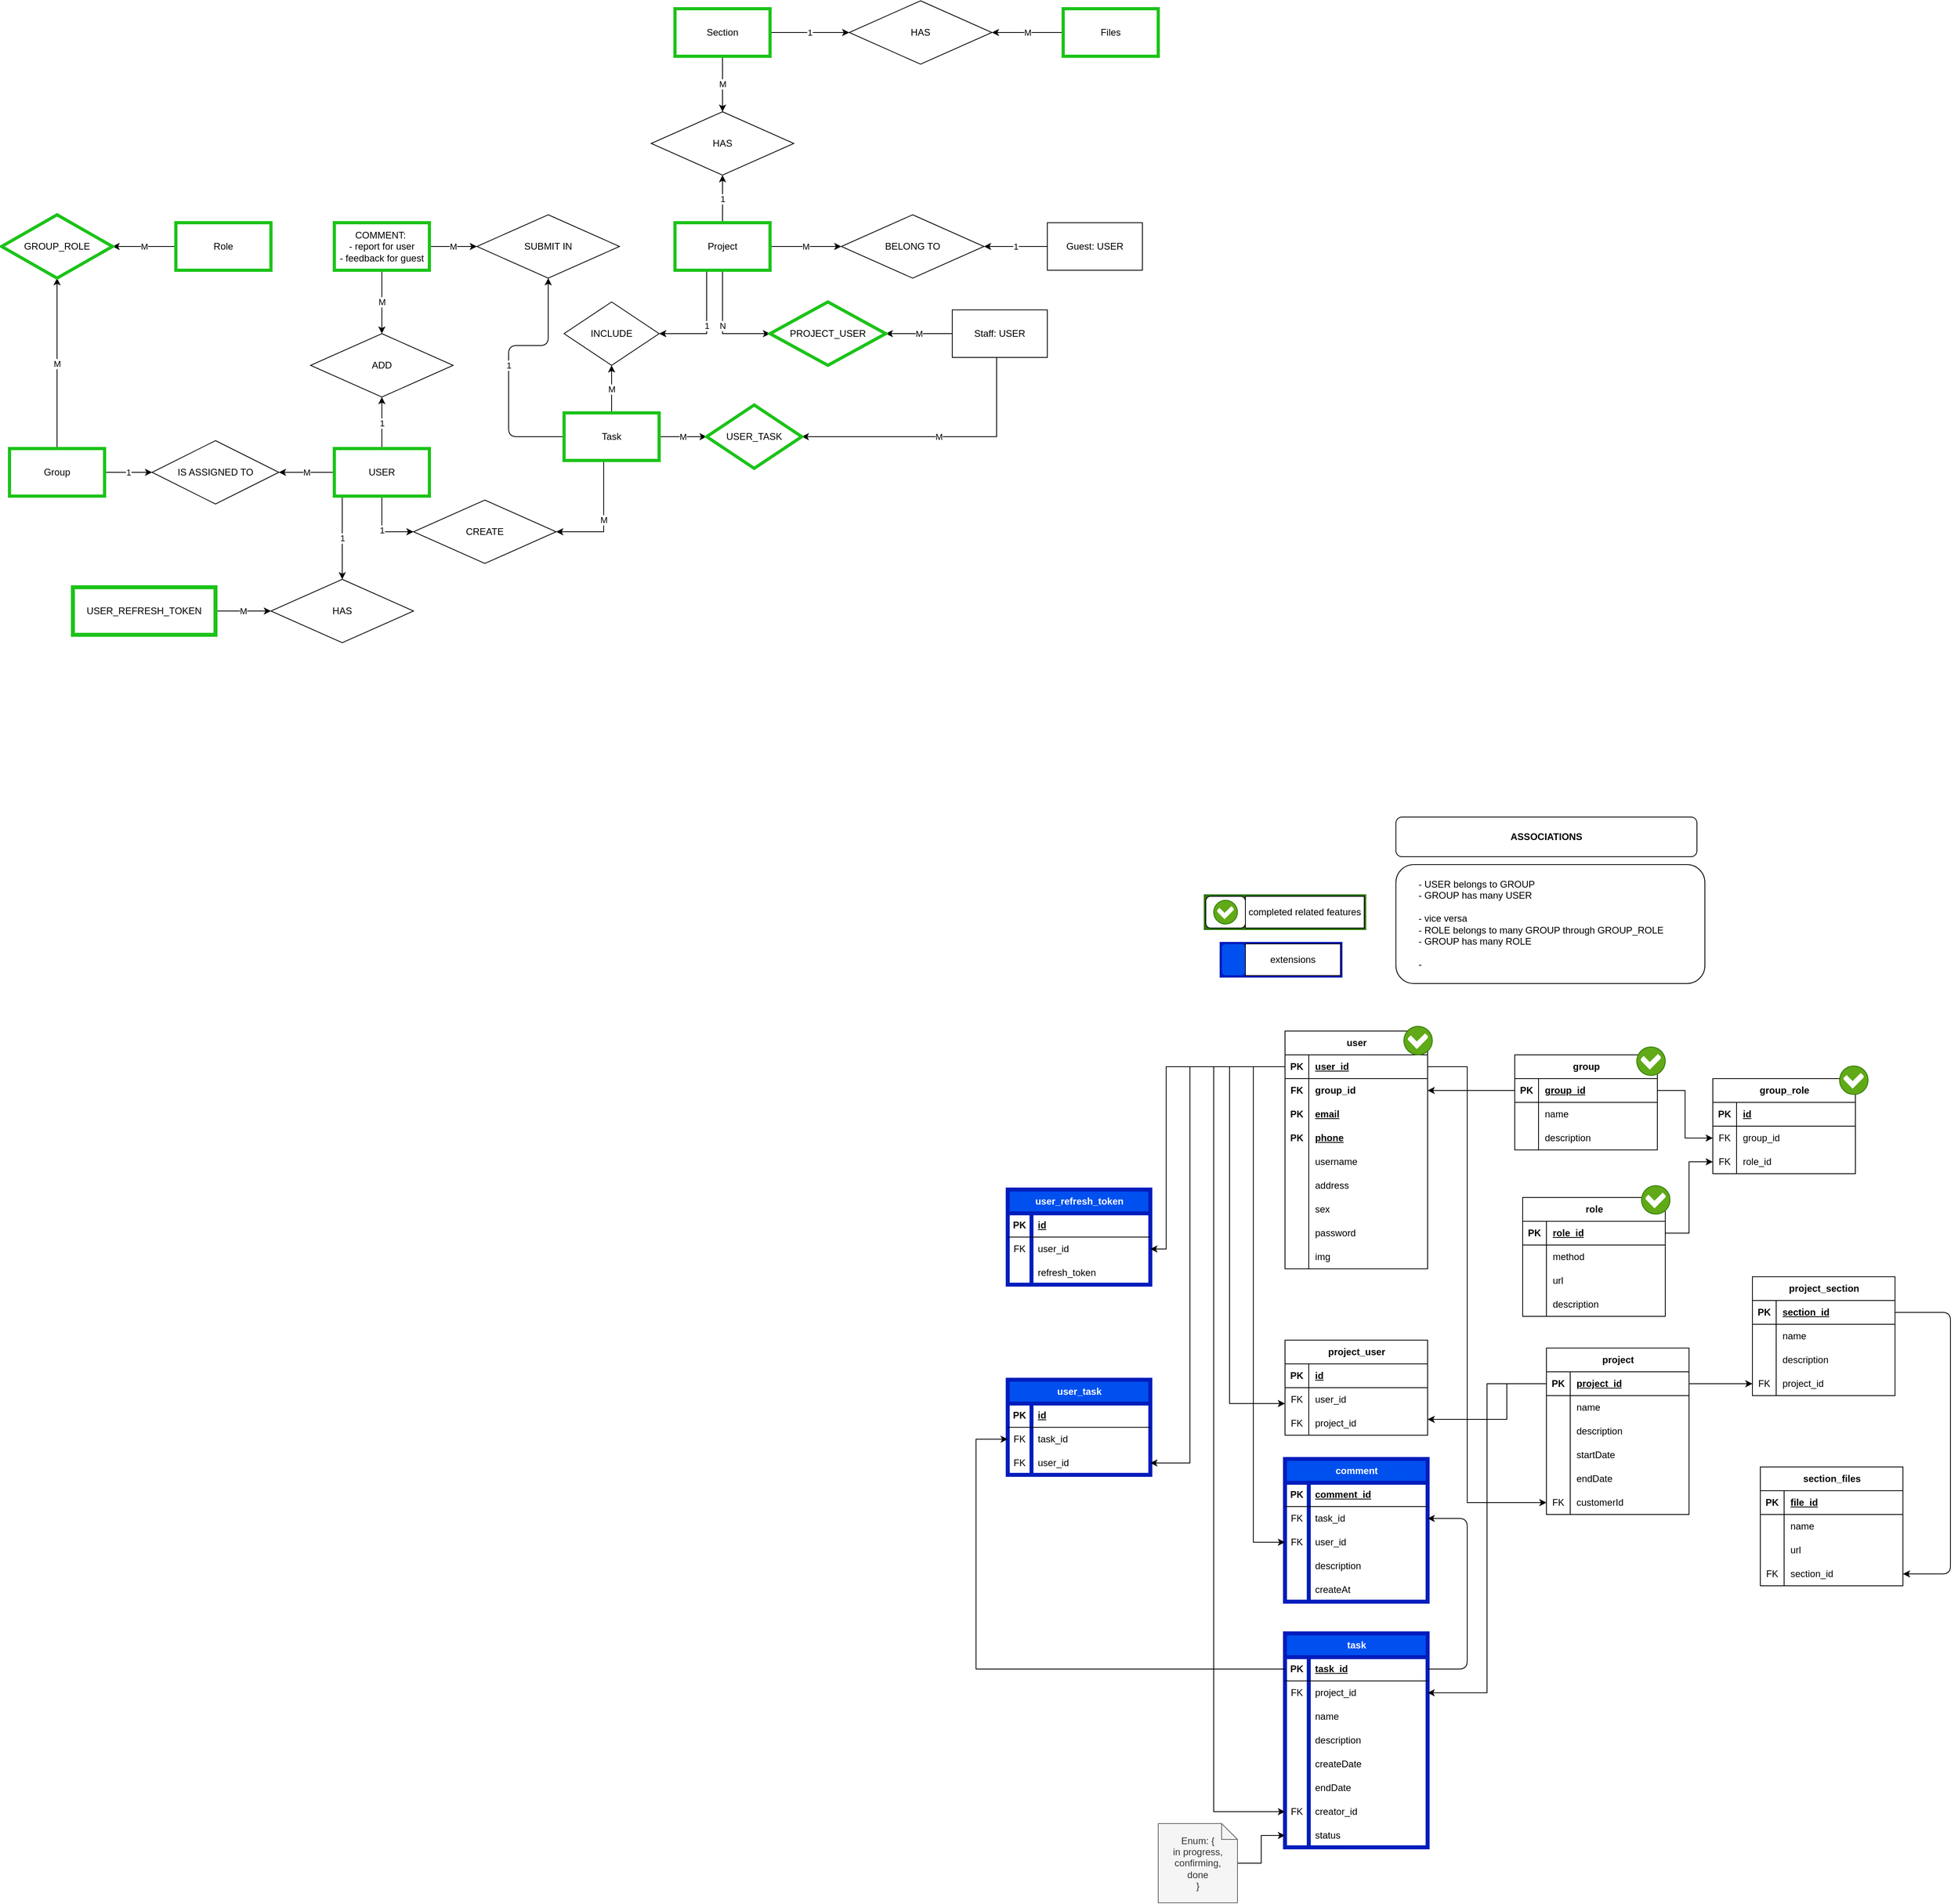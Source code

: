 <mxfile>
    <diagram name="DB Design" id="o-z-RSkSZKXLa6jni2hN">
        <mxGraphModel dx="1260" dy="1877" grid="1" gridSize="10" guides="1" tooltips="1" connect="1" arrows="1" fold="1" page="1" pageScale="1" pageWidth="850" pageHeight="1100" math="0" shadow="0">
            <root>
                <mxCell id="0"/>
                <mxCell id="1" parent="0"/>
                <mxCell id="q6rVOc3wQ7dYiH_kfMjj-7" value="M" style="edgeStyle=orthogonalEdgeStyle;rounded=0;orthogonalLoop=1;jettySize=auto;html=1;" parent="1" source="q6rVOc3wQ7dYiH_kfMjj-1" target="q6rVOc3wQ7dYiH_kfMjj-5" edge="1">
                    <mxGeometry relative="1" as="geometry"/>
                </mxCell>
                <mxCell id="q6rVOc3wQ7dYiH_kfMjj-10" value="N" style="edgeStyle=orthogonalEdgeStyle;rounded=0;orthogonalLoop=1;jettySize=auto;html=1;" parent="1" source="q6rVOc3wQ7dYiH_kfMjj-1" target="q6rVOc3wQ7dYiH_kfMjj-8" edge="1">
                    <mxGeometry relative="1" as="geometry">
                        <Array as="points">
                            <mxPoint x="180" y="-520"/>
                        </Array>
                    </mxGeometry>
                </mxCell>
                <mxCell id="q6rVOc3wQ7dYiH_kfMjj-166" value="1" style="edgeStyle=orthogonalEdgeStyle;rounded=0;orthogonalLoop=1;jettySize=auto;html=1;" parent="1" source="q6rVOc3wQ7dYiH_kfMjj-1" target="q6rVOc3wQ7dYiH_kfMjj-165" edge="1">
                    <mxGeometry relative="1" as="geometry">
                        <Array as="points">
                            <mxPoint x="160" y="-520"/>
                            <mxPoint x="90" y="-520"/>
                        </Array>
                    </mxGeometry>
                </mxCell>
                <mxCell id="20" value="1" style="edgeStyle=none;html=1;" parent="1" source="q6rVOc3wQ7dYiH_kfMjj-1" target="19" edge="1">
                    <mxGeometry relative="1" as="geometry"/>
                </mxCell>
                <mxCell id="q6rVOc3wQ7dYiH_kfMjj-1" value="Project" style="rounded=0;whiteSpace=wrap;html=1;gradientColor=default;fillColor=none;strokeColor=#1bc318;strokeWidth=4;" parent="1" vertex="1">
                    <mxGeometry x="120" y="-660" width="120" height="60" as="geometry"/>
                </mxCell>
                <mxCell id="q6rVOc3wQ7dYiH_kfMjj-9" value="M" style="edgeStyle=orthogonalEdgeStyle;rounded=0;orthogonalLoop=1;jettySize=auto;html=1;" parent="1" source="q6rVOc3wQ7dYiH_kfMjj-2" target="q6rVOc3wQ7dYiH_kfMjj-8" edge="1">
                    <mxGeometry relative="1" as="geometry"/>
                </mxCell>
                <mxCell id="q6rVOc3wQ7dYiH_kfMjj-169" value="M" style="edgeStyle=orthogonalEdgeStyle;rounded=0;orthogonalLoop=1;jettySize=auto;html=1;" parent="1" source="q6rVOc3wQ7dYiH_kfMjj-2" target="q6rVOc3wQ7dYiH_kfMjj-168" edge="1">
                    <mxGeometry relative="1" as="geometry">
                        <Array as="points">
                            <mxPoint x="526" y="-390"/>
                        </Array>
                    </mxGeometry>
                </mxCell>
                <mxCell id="q6rVOc3wQ7dYiH_kfMjj-2" value="Staff: USER" style="rounded=0;whiteSpace=wrap;html=1;" parent="1" vertex="1">
                    <mxGeometry x="470" y="-550" width="120" height="60" as="geometry"/>
                </mxCell>
                <mxCell id="q6rVOc3wQ7dYiH_kfMjj-6" value="1" style="edgeStyle=orthogonalEdgeStyle;rounded=0;orthogonalLoop=1;jettySize=auto;html=1;" parent="1" source="q6rVOc3wQ7dYiH_kfMjj-3" target="q6rVOc3wQ7dYiH_kfMjj-5" edge="1">
                    <mxGeometry relative="1" as="geometry"/>
                </mxCell>
                <mxCell id="q6rVOc3wQ7dYiH_kfMjj-3" value="Guest: USER" style="rounded=0;whiteSpace=wrap;html=1;" parent="1" vertex="1">
                    <mxGeometry x="590" y="-660" width="120" height="60" as="geometry"/>
                </mxCell>
                <mxCell id="q6rVOc3wQ7dYiH_kfMjj-143" value="M" style="edgeStyle=orthogonalEdgeStyle;rounded=0;orthogonalLoop=1;jettySize=auto;html=1;" parent="1" source="q6rVOc3wQ7dYiH_kfMjj-4" target="q6rVOc3wQ7dYiH_kfMjj-141" edge="1">
                    <mxGeometry relative="1" as="geometry"/>
                </mxCell>
                <mxCell id="q6rVOc3wQ7dYiH_kfMjj-173" value="M" style="edgeStyle=orthogonalEdgeStyle;rounded=0;orthogonalLoop=1;jettySize=auto;html=1;" parent="1" source="q6rVOc3wQ7dYiH_kfMjj-4" target="q6rVOc3wQ7dYiH_kfMjj-172" edge="1">
                    <mxGeometry relative="1" as="geometry"/>
                </mxCell>
                <mxCell id="q6rVOc3wQ7dYiH_kfMjj-4" value="COMMENT:&amp;nbsp;&lt;br&gt;- report for user&lt;br&gt;- feedback for guest" style="rounded=0;whiteSpace=wrap;html=1;gradientColor=default;fillColor=none;strokeColor=#1bc318;strokeWidth=4;" parent="1" vertex="1">
                    <mxGeometry x="-310" y="-660" width="120" height="60" as="geometry"/>
                </mxCell>
                <mxCell id="q6rVOc3wQ7dYiH_kfMjj-5" value="BELONG TO" style="rhombus;whiteSpace=wrap;html=1;" parent="1" vertex="1">
                    <mxGeometry x="330" y="-670" width="180" height="80" as="geometry"/>
                </mxCell>
                <mxCell id="q6rVOc3wQ7dYiH_kfMjj-8" value="PROJECT_USER" style="rhombus;whiteSpace=wrap;html=1;gradientColor=default;fillColor=none;strokeColor=#1bc318;strokeWidth=4;" parent="1" vertex="1">
                    <mxGeometry x="240" y="-560" width="146" height="80" as="geometry"/>
                </mxCell>
                <mxCell id="q6rVOc3wQ7dYiH_kfMjj-16" value="user" style="shape=table;startSize=30;container=1;collapsible=1;childLayout=tableLayout;fixedRows=1;rowLines=0;fontStyle=1;align=center;resizeLast=1;html=1;" parent="1" vertex="1">
                    <mxGeometry x="890" y="360" width="180" height="300" as="geometry"/>
                </mxCell>
                <mxCell id="q6rVOc3wQ7dYiH_kfMjj-17" value="" style="shape=tableRow;horizontal=0;startSize=0;swimlaneHead=0;swimlaneBody=0;fillColor=none;collapsible=0;dropTarget=0;points=[[0,0.5],[1,0.5]];portConstraint=eastwest;top=0;left=0;right=0;bottom=1;" parent="q6rVOc3wQ7dYiH_kfMjj-16" vertex="1">
                    <mxGeometry y="30" width="180" height="30" as="geometry"/>
                </mxCell>
                <mxCell id="q6rVOc3wQ7dYiH_kfMjj-18" value="PK" style="shape=partialRectangle;connectable=0;fillColor=none;top=0;left=0;bottom=0;right=0;fontStyle=1;overflow=hidden;whiteSpace=wrap;html=1;" parent="q6rVOc3wQ7dYiH_kfMjj-17" vertex="1">
                    <mxGeometry width="30" height="30" as="geometry">
                        <mxRectangle width="30" height="30" as="alternateBounds"/>
                    </mxGeometry>
                </mxCell>
                <mxCell id="q6rVOc3wQ7dYiH_kfMjj-19" value="user_id" style="shape=partialRectangle;connectable=0;fillColor=none;top=0;left=0;bottom=0;right=0;align=left;spacingLeft=6;fontStyle=5;overflow=hidden;whiteSpace=wrap;html=1;" parent="q6rVOc3wQ7dYiH_kfMjj-17" vertex="1">
                    <mxGeometry x="30" width="150" height="30" as="geometry">
                        <mxRectangle width="150" height="30" as="alternateBounds"/>
                    </mxGeometry>
                </mxCell>
                <mxCell id="q6rVOc3wQ7dYiH_kfMjj-48" value="" style="shape=tableRow;horizontal=0;startSize=0;swimlaneHead=0;swimlaneBody=0;fillColor=none;collapsible=0;dropTarget=0;points=[[0,0.5],[1,0.5]];portConstraint=eastwest;top=0;left=0;right=0;bottom=0;" parent="q6rVOc3wQ7dYiH_kfMjj-16" vertex="1">
                    <mxGeometry y="60" width="180" height="30" as="geometry"/>
                </mxCell>
                <mxCell id="q6rVOc3wQ7dYiH_kfMjj-49" value="&lt;b&gt;FK&lt;/b&gt;" style="shape=partialRectangle;connectable=0;fillColor=none;top=0;left=0;bottom=0;right=0;editable=1;overflow=hidden;whiteSpace=wrap;html=1;" parent="q6rVOc3wQ7dYiH_kfMjj-48" vertex="1">
                    <mxGeometry width="30" height="30" as="geometry">
                        <mxRectangle width="30" height="30" as="alternateBounds"/>
                    </mxGeometry>
                </mxCell>
                <mxCell id="q6rVOc3wQ7dYiH_kfMjj-50" value="group_id" style="shape=partialRectangle;connectable=0;fillColor=none;top=0;left=0;bottom=0;right=0;align=left;spacingLeft=6;overflow=hidden;whiteSpace=wrap;html=1;fontStyle=1" parent="q6rVOc3wQ7dYiH_kfMjj-48" vertex="1">
                    <mxGeometry x="30" width="150" height="30" as="geometry">
                        <mxRectangle width="150" height="30" as="alternateBounds"/>
                    </mxGeometry>
                </mxCell>
                <mxCell id="q6rVOc3wQ7dYiH_kfMjj-42" value="" style="shape=tableRow;horizontal=0;startSize=0;swimlaneHead=0;swimlaneBody=0;fillColor=none;collapsible=0;dropTarget=0;points=[[0,0.5],[1,0.5]];portConstraint=eastwest;top=0;left=0;right=0;bottom=0;" parent="q6rVOc3wQ7dYiH_kfMjj-16" vertex="1">
                    <mxGeometry y="90" width="180" height="30" as="geometry"/>
                </mxCell>
                <mxCell id="q6rVOc3wQ7dYiH_kfMjj-43" value="&lt;b&gt;PK&lt;/b&gt;" style="shape=partialRectangle;connectable=0;fillColor=none;top=0;left=0;bottom=0;right=0;editable=1;overflow=hidden;whiteSpace=wrap;html=1;" parent="q6rVOc3wQ7dYiH_kfMjj-42" vertex="1">
                    <mxGeometry width="30" height="30" as="geometry">
                        <mxRectangle width="30" height="30" as="alternateBounds"/>
                    </mxGeometry>
                </mxCell>
                <mxCell id="q6rVOc3wQ7dYiH_kfMjj-44" value="email" style="shape=partialRectangle;connectable=0;fillColor=none;top=0;left=0;bottom=0;right=0;align=left;spacingLeft=6;overflow=hidden;whiteSpace=wrap;html=1;fontStyle=5" parent="q6rVOc3wQ7dYiH_kfMjj-42" vertex="1">
                    <mxGeometry x="30" width="150" height="30" as="geometry">
                        <mxRectangle width="150" height="30" as="alternateBounds"/>
                    </mxGeometry>
                </mxCell>
                <mxCell id="q6rVOc3wQ7dYiH_kfMjj-26" value="" style="shape=tableRow;horizontal=0;startSize=0;swimlaneHead=0;swimlaneBody=0;fillColor=none;collapsible=0;dropTarget=0;points=[[0,0.5],[1,0.5]];portConstraint=eastwest;top=0;left=0;right=0;bottom=0;" parent="q6rVOc3wQ7dYiH_kfMjj-16" vertex="1">
                    <mxGeometry y="120" width="180" height="30" as="geometry"/>
                </mxCell>
                <mxCell id="q6rVOc3wQ7dYiH_kfMjj-27" value="&lt;b&gt;PK&lt;/b&gt;" style="shape=partialRectangle;connectable=0;fillColor=none;top=0;left=0;bottom=0;right=0;editable=1;overflow=hidden;whiteSpace=wrap;html=1;" parent="q6rVOc3wQ7dYiH_kfMjj-26" vertex="1">
                    <mxGeometry width="30" height="30" as="geometry">
                        <mxRectangle width="30" height="30" as="alternateBounds"/>
                    </mxGeometry>
                </mxCell>
                <mxCell id="q6rVOc3wQ7dYiH_kfMjj-28" value="phone" style="shape=partialRectangle;connectable=0;fillColor=none;top=0;left=0;bottom=0;right=0;align=left;spacingLeft=6;overflow=hidden;whiteSpace=wrap;html=1;fontStyle=5" parent="q6rVOc3wQ7dYiH_kfMjj-26" vertex="1">
                    <mxGeometry x="30" width="150" height="30" as="geometry">
                        <mxRectangle width="150" height="30" as="alternateBounds"/>
                    </mxGeometry>
                </mxCell>
                <mxCell id="q6rVOc3wQ7dYiH_kfMjj-20" value="" style="shape=tableRow;horizontal=0;startSize=0;swimlaneHead=0;swimlaneBody=0;fillColor=none;collapsible=0;dropTarget=0;points=[[0,0.5],[1,0.5]];portConstraint=eastwest;top=0;left=0;right=0;bottom=0;" parent="q6rVOc3wQ7dYiH_kfMjj-16" vertex="1">
                    <mxGeometry y="150" width="180" height="30" as="geometry"/>
                </mxCell>
                <mxCell id="q6rVOc3wQ7dYiH_kfMjj-21" value="" style="shape=partialRectangle;connectable=0;fillColor=none;top=0;left=0;bottom=0;right=0;editable=1;overflow=hidden;whiteSpace=wrap;html=1;" parent="q6rVOc3wQ7dYiH_kfMjj-20" vertex="1">
                    <mxGeometry width="30" height="30" as="geometry">
                        <mxRectangle width="30" height="30" as="alternateBounds"/>
                    </mxGeometry>
                </mxCell>
                <mxCell id="q6rVOc3wQ7dYiH_kfMjj-22" value="username&lt;span style=&quot;white-space: pre;&quot;&gt;&#9;&lt;/span&gt;&lt;span style=&quot;white-space: pre;&quot;&gt;&#9;&lt;/span&gt;" style="shape=partialRectangle;connectable=0;fillColor=none;top=0;left=0;bottom=0;right=0;align=left;spacingLeft=6;overflow=hidden;whiteSpace=wrap;html=1;" parent="q6rVOc3wQ7dYiH_kfMjj-20" vertex="1">
                    <mxGeometry x="30" width="150" height="30" as="geometry">
                        <mxRectangle width="150" height="30" as="alternateBounds"/>
                    </mxGeometry>
                </mxCell>
                <mxCell id="q6rVOc3wQ7dYiH_kfMjj-23" value="" style="shape=tableRow;horizontal=0;startSize=0;swimlaneHead=0;swimlaneBody=0;fillColor=none;collapsible=0;dropTarget=0;points=[[0,0.5],[1,0.5]];portConstraint=eastwest;top=0;left=0;right=0;bottom=0;" parent="q6rVOc3wQ7dYiH_kfMjj-16" vertex="1">
                    <mxGeometry y="180" width="180" height="30" as="geometry"/>
                </mxCell>
                <mxCell id="q6rVOc3wQ7dYiH_kfMjj-24" value="" style="shape=partialRectangle;connectable=0;fillColor=none;top=0;left=0;bottom=0;right=0;editable=1;overflow=hidden;whiteSpace=wrap;html=1;" parent="q6rVOc3wQ7dYiH_kfMjj-23" vertex="1">
                    <mxGeometry width="30" height="30" as="geometry">
                        <mxRectangle width="30" height="30" as="alternateBounds"/>
                    </mxGeometry>
                </mxCell>
                <mxCell id="q6rVOc3wQ7dYiH_kfMjj-25" value="address" style="shape=partialRectangle;connectable=0;fillColor=none;top=0;left=0;bottom=0;right=0;align=left;spacingLeft=6;overflow=hidden;whiteSpace=wrap;html=1;" parent="q6rVOc3wQ7dYiH_kfMjj-23" vertex="1">
                    <mxGeometry x="30" width="150" height="30" as="geometry">
                        <mxRectangle width="150" height="30" as="alternateBounds"/>
                    </mxGeometry>
                </mxCell>
                <mxCell id="q6rVOc3wQ7dYiH_kfMjj-39" value="" style="shape=tableRow;horizontal=0;startSize=0;swimlaneHead=0;swimlaneBody=0;fillColor=none;collapsible=0;dropTarget=0;points=[[0,0.5],[1,0.5]];portConstraint=eastwest;top=0;left=0;right=0;bottom=0;" parent="q6rVOc3wQ7dYiH_kfMjj-16" vertex="1">
                    <mxGeometry y="210" width="180" height="30" as="geometry"/>
                </mxCell>
                <mxCell id="q6rVOc3wQ7dYiH_kfMjj-40" value="" style="shape=partialRectangle;connectable=0;fillColor=none;top=0;left=0;bottom=0;right=0;editable=1;overflow=hidden;whiteSpace=wrap;html=1;" parent="q6rVOc3wQ7dYiH_kfMjj-39" vertex="1">
                    <mxGeometry width="30" height="30" as="geometry">
                        <mxRectangle width="30" height="30" as="alternateBounds"/>
                    </mxGeometry>
                </mxCell>
                <mxCell id="q6rVOc3wQ7dYiH_kfMjj-41" value="sex" style="shape=partialRectangle;connectable=0;fillColor=none;top=0;left=0;bottom=0;right=0;align=left;spacingLeft=6;overflow=hidden;whiteSpace=wrap;html=1;" parent="q6rVOc3wQ7dYiH_kfMjj-39" vertex="1">
                    <mxGeometry x="30" width="150" height="30" as="geometry">
                        <mxRectangle width="150" height="30" as="alternateBounds"/>
                    </mxGeometry>
                </mxCell>
                <mxCell id="q6rVOc3wQ7dYiH_kfMjj-45" value="" style="shape=tableRow;horizontal=0;startSize=0;swimlaneHead=0;swimlaneBody=0;fillColor=none;collapsible=0;dropTarget=0;points=[[0,0.5],[1,0.5]];portConstraint=eastwest;top=0;left=0;right=0;bottom=0;" parent="q6rVOc3wQ7dYiH_kfMjj-16" vertex="1">
                    <mxGeometry y="240" width="180" height="30" as="geometry"/>
                </mxCell>
                <mxCell id="q6rVOc3wQ7dYiH_kfMjj-46" value="" style="shape=partialRectangle;connectable=0;fillColor=none;top=0;left=0;bottom=0;right=0;editable=1;overflow=hidden;whiteSpace=wrap;html=1;" parent="q6rVOc3wQ7dYiH_kfMjj-45" vertex="1">
                    <mxGeometry width="30" height="30" as="geometry">
                        <mxRectangle width="30" height="30" as="alternateBounds"/>
                    </mxGeometry>
                </mxCell>
                <mxCell id="q6rVOc3wQ7dYiH_kfMjj-47" value="password" style="shape=partialRectangle;connectable=0;fillColor=none;top=0;left=0;bottom=0;right=0;align=left;spacingLeft=6;overflow=hidden;whiteSpace=wrap;html=1;" parent="q6rVOc3wQ7dYiH_kfMjj-45" vertex="1">
                    <mxGeometry x="30" width="150" height="30" as="geometry">
                        <mxRectangle width="150" height="30" as="alternateBounds"/>
                    </mxGeometry>
                </mxCell>
                <mxCell id="16" value="" style="shape=tableRow;horizontal=0;startSize=0;swimlaneHead=0;swimlaneBody=0;fillColor=none;collapsible=0;dropTarget=0;points=[[0,0.5],[1,0.5]];portConstraint=eastwest;top=0;left=0;right=0;bottom=0;" parent="q6rVOc3wQ7dYiH_kfMjj-16" vertex="1">
                    <mxGeometry y="270" width="180" height="30" as="geometry"/>
                </mxCell>
                <mxCell id="17" value="" style="shape=partialRectangle;connectable=0;fillColor=none;top=0;left=0;bottom=0;right=0;editable=1;overflow=hidden;whiteSpace=wrap;html=1;" parent="16" vertex="1">
                    <mxGeometry width="30" height="30" as="geometry">
                        <mxRectangle width="30" height="30" as="alternateBounds"/>
                    </mxGeometry>
                </mxCell>
                <mxCell id="18" value="img" style="shape=partialRectangle;connectable=0;fillColor=none;top=0;left=0;bottom=0;right=0;align=left;spacingLeft=6;overflow=hidden;whiteSpace=wrap;html=1;" parent="16" vertex="1">
                    <mxGeometry x="30" width="150" height="30" as="geometry">
                        <mxRectangle width="150" height="30" as="alternateBounds"/>
                    </mxGeometry>
                </mxCell>
                <mxCell id="q6rVOc3wQ7dYiH_kfMjj-34" value="M" style="edgeStyle=orthogonalEdgeStyle;rounded=0;orthogonalLoop=1;jettySize=auto;html=1;" parent="1" source="q6rVOc3wQ7dYiH_kfMjj-30" target="q6rVOc3wQ7dYiH_kfMjj-32" edge="1">
                    <mxGeometry relative="1" as="geometry"/>
                </mxCell>
                <mxCell id="q6rVOc3wQ7dYiH_kfMjj-30" value="Role" style="rounded=0;whiteSpace=wrap;html=1;gradientColor=default;fillColor=none;strokeColor=#1bc318;strokeWidth=4;" parent="1" vertex="1">
                    <mxGeometry x="-510" y="-660" width="120" height="60" as="geometry"/>
                </mxCell>
                <mxCell id="q6rVOc3wQ7dYiH_kfMjj-33" value="M" style="edgeStyle=orthogonalEdgeStyle;rounded=0;orthogonalLoop=1;jettySize=auto;html=1;" parent="1" source="q6rVOc3wQ7dYiH_kfMjj-31" target="q6rVOc3wQ7dYiH_kfMjj-32" edge="1">
                    <mxGeometry relative="1" as="geometry"/>
                </mxCell>
                <mxCell id="q6rVOc3wQ7dYiH_kfMjj-38" value="1" style="edgeStyle=orthogonalEdgeStyle;rounded=0;orthogonalLoop=1;jettySize=auto;html=1;" parent="1" source="q6rVOc3wQ7dYiH_kfMjj-31" target="q6rVOc3wQ7dYiH_kfMjj-36" edge="1">
                    <mxGeometry relative="1" as="geometry"/>
                </mxCell>
                <mxCell id="q6rVOc3wQ7dYiH_kfMjj-31" value="Group" style="rounded=0;whiteSpace=wrap;html=1;gradientColor=default;fillColor=none;strokeColor=#1bc318;strokeWidth=4;" parent="1" vertex="1">
                    <mxGeometry x="-720" y="-375" width="120" height="60" as="geometry"/>
                </mxCell>
                <mxCell id="q6rVOc3wQ7dYiH_kfMjj-32" value="GROUP_ROLE" style="rhombus;whiteSpace=wrap;html=1;gradientColor=default;fillColor=none;strokeColor=#1bc318;strokeWidth=4;" parent="1" vertex="1">
                    <mxGeometry x="-730" y="-670" width="140" height="80" as="geometry"/>
                </mxCell>
                <mxCell id="q6rVOc3wQ7dYiH_kfMjj-36" value="IS ASSIGNED TO" style="rhombus;whiteSpace=wrap;html=1;" parent="1" vertex="1">
                    <mxGeometry x="-540" y="-385" width="160" height="80" as="geometry"/>
                </mxCell>
                <mxCell id="q6rVOc3wQ7dYiH_kfMjj-51" value="role" style="shape=table;startSize=30;container=1;collapsible=1;childLayout=tableLayout;fixedRows=1;rowLines=0;fontStyle=1;align=center;resizeLast=1;html=1;" parent="1" vertex="1">
                    <mxGeometry x="1190" y="570" width="180" height="150" as="geometry"/>
                </mxCell>
                <mxCell id="q6rVOc3wQ7dYiH_kfMjj-52" value="" style="shape=tableRow;horizontal=0;startSize=0;swimlaneHead=0;swimlaneBody=0;fillColor=none;collapsible=0;dropTarget=0;points=[[0,0.5],[1,0.5]];portConstraint=eastwest;top=0;left=0;right=0;bottom=1;" parent="q6rVOc3wQ7dYiH_kfMjj-51" vertex="1">
                    <mxGeometry y="30" width="180" height="30" as="geometry"/>
                </mxCell>
                <mxCell id="q6rVOc3wQ7dYiH_kfMjj-53" value="PK" style="shape=partialRectangle;connectable=0;fillColor=none;top=0;left=0;bottom=0;right=0;fontStyle=1;overflow=hidden;whiteSpace=wrap;html=1;" parent="q6rVOc3wQ7dYiH_kfMjj-52" vertex="1">
                    <mxGeometry width="30" height="30" as="geometry">
                        <mxRectangle width="30" height="30" as="alternateBounds"/>
                    </mxGeometry>
                </mxCell>
                <mxCell id="q6rVOc3wQ7dYiH_kfMjj-54" value="role_id" style="shape=partialRectangle;connectable=0;fillColor=none;top=0;left=0;bottom=0;right=0;align=left;spacingLeft=6;fontStyle=5;overflow=hidden;whiteSpace=wrap;html=1;" parent="q6rVOc3wQ7dYiH_kfMjj-52" vertex="1">
                    <mxGeometry x="30" width="150" height="30" as="geometry">
                        <mxRectangle width="150" height="30" as="alternateBounds"/>
                    </mxGeometry>
                </mxCell>
                <mxCell id="q6rVOc3wQ7dYiH_kfMjj-55" value="" style="shape=tableRow;horizontal=0;startSize=0;swimlaneHead=0;swimlaneBody=0;fillColor=none;collapsible=0;dropTarget=0;points=[[0,0.5],[1,0.5]];portConstraint=eastwest;top=0;left=0;right=0;bottom=0;" parent="q6rVOc3wQ7dYiH_kfMjj-51" vertex="1">
                    <mxGeometry y="60" width="180" height="30" as="geometry"/>
                </mxCell>
                <mxCell id="q6rVOc3wQ7dYiH_kfMjj-56" value="" style="shape=partialRectangle;connectable=0;fillColor=none;top=0;left=0;bottom=0;right=0;editable=1;overflow=hidden;whiteSpace=wrap;html=1;" parent="q6rVOc3wQ7dYiH_kfMjj-55" vertex="1">
                    <mxGeometry width="30" height="30" as="geometry">
                        <mxRectangle width="30" height="30" as="alternateBounds"/>
                    </mxGeometry>
                </mxCell>
                <mxCell id="q6rVOc3wQ7dYiH_kfMjj-57" value="method" style="shape=partialRectangle;connectable=0;fillColor=none;top=0;left=0;bottom=0;right=0;align=left;spacingLeft=6;overflow=hidden;whiteSpace=wrap;html=1;" parent="q6rVOc3wQ7dYiH_kfMjj-55" vertex="1">
                    <mxGeometry x="30" width="150" height="30" as="geometry">
                        <mxRectangle width="150" height="30" as="alternateBounds"/>
                    </mxGeometry>
                </mxCell>
                <mxCell id="13" value="" style="shape=tableRow;horizontal=0;startSize=0;swimlaneHead=0;swimlaneBody=0;fillColor=none;collapsible=0;dropTarget=0;points=[[0,0.5],[1,0.5]];portConstraint=eastwest;top=0;left=0;right=0;bottom=0;" parent="q6rVOc3wQ7dYiH_kfMjj-51" vertex="1">
                    <mxGeometry y="90" width="180" height="30" as="geometry"/>
                </mxCell>
                <mxCell id="14" value="" style="shape=partialRectangle;connectable=0;fillColor=none;top=0;left=0;bottom=0;right=0;editable=1;overflow=hidden;whiteSpace=wrap;html=1;" parent="13" vertex="1">
                    <mxGeometry width="30" height="30" as="geometry">
                        <mxRectangle width="30" height="30" as="alternateBounds"/>
                    </mxGeometry>
                </mxCell>
                <mxCell id="15" value="url" style="shape=partialRectangle;connectable=0;fillColor=none;top=0;left=0;bottom=0;right=0;align=left;spacingLeft=6;overflow=hidden;whiteSpace=wrap;html=1;" parent="13" vertex="1">
                    <mxGeometry x="30" width="150" height="30" as="geometry">
                        <mxRectangle width="150" height="30" as="alternateBounds"/>
                    </mxGeometry>
                </mxCell>
                <mxCell id="q6rVOc3wQ7dYiH_kfMjj-58" value="" style="shape=tableRow;horizontal=0;startSize=0;swimlaneHead=0;swimlaneBody=0;fillColor=none;collapsible=0;dropTarget=0;points=[[0,0.5],[1,0.5]];portConstraint=eastwest;top=0;left=0;right=0;bottom=0;" parent="q6rVOc3wQ7dYiH_kfMjj-51" vertex="1">
                    <mxGeometry y="120" width="180" height="30" as="geometry"/>
                </mxCell>
                <mxCell id="q6rVOc3wQ7dYiH_kfMjj-59" value="" style="shape=partialRectangle;connectable=0;fillColor=none;top=0;left=0;bottom=0;right=0;editable=1;overflow=hidden;whiteSpace=wrap;html=1;" parent="q6rVOc3wQ7dYiH_kfMjj-58" vertex="1">
                    <mxGeometry width="30" height="30" as="geometry">
                        <mxRectangle width="30" height="30" as="alternateBounds"/>
                    </mxGeometry>
                </mxCell>
                <mxCell id="q6rVOc3wQ7dYiH_kfMjj-60" value="description" style="shape=partialRectangle;connectable=0;fillColor=none;top=0;left=0;bottom=0;right=0;align=left;spacingLeft=6;overflow=hidden;whiteSpace=wrap;html=1;" parent="q6rVOc3wQ7dYiH_kfMjj-58" vertex="1">
                    <mxGeometry x="30" width="150" height="30" as="geometry">
                        <mxRectangle width="150" height="30" as="alternateBounds"/>
                    </mxGeometry>
                </mxCell>
                <mxCell id="q6rVOc3wQ7dYiH_kfMjj-64" value="group" style="shape=table;startSize=30;container=1;collapsible=1;childLayout=tableLayout;fixedRows=1;rowLines=0;fontStyle=1;align=center;resizeLast=1;html=1;" parent="1" vertex="1">
                    <mxGeometry x="1180" y="390" width="180" height="120" as="geometry"/>
                </mxCell>
                <mxCell id="q6rVOc3wQ7dYiH_kfMjj-65" value="" style="shape=tableRow;horizontal=0;startSize=0;swimlaneHead=0;swimlaneBody=0;fillColor=none;collapsible=0;dropTarget=0;points=[[0,0.5],[1,0.5]];portConstraint=eastwest;top=0;left=0;right=0;bottom=1;" parent="q6rVOc3wQ7dYiH_kfMjj-64" vertex="1">
                    <mxGeometry y="30" width="180" height="30" as="geometry"/>
                </mxCell>
                <mxCell id="q6rVOc3wQ7dYiH_kfMjj-66" value="PK" style="shape=partialRectangle;connectable=0;fillColor=none;top=0;left=0;bottom=0;right=0;fontStyle=1;overflow=hidden;whiteSpace=wrap;html=1;" parent="q6rVOc3wQ7dYiH_kfMjj-65" vertex="1">
                    <mxGeometry width="30" height="30" as="geometry">
                        <mxRectangle width="30" height="30" as="alternateBounds"/>
                    </mxGeometry>
                </mxCell>
                <mxCell id="q6rVOc3wQ7dYiH_kfMjj-67" value="group_id" style="shape=partialRectangle;connectable=0;fillColor=none;top=0;left=0;bottom=0;right=0;align=left;spacingLeft=6;fontStyle=5;overflow=hidden;whiteSpace=wrap;html=1;" parent="q6rVOc3wQ7dYiH_kfMjj-65" vertex="1">
                    <mxGeometry x="30" width="150" height="30" as="geometry">
                        <mxRectangle width="150" height="30" as="alternateBounds"/>
                    </mxGeometry>
                </mxCell>
                <mxCell id="q6rVOc3wQ7dYiH_kfMjj-68" value="" style="shape=tableRow;horizontal=0;startSize=0;swimlaneHead=0;swimlaneBody=0;fillColor=none;collapsible=0;dropTarget=0;points=[[0,0.5],[1,0.5]];portConstraint=eastwest;top=0;left=0;right=0;bottom=0;" parent="q6rVOc3wQ7dYiH_kfMjj-64" vertex="1">
                    <mxGeometry y="60" width="180" height="30" as="geometry"/>
                </mxCell>
                <mxCell id="q6rVOc3wQ7dYiH_kfMjj-69" value="" style="shape=partialRectangle;connectable=0;fillColor=none;top=0;left=0;bottom=0;right=0;editable=1;overflow=hidden;whiteSpace=wrap;html=1;" parent="q6rVOc3wQ7dYiH_kfMjj-68" vertex="1">
                    <mxGeometry width="30" height="30" as="geometry">
                        <mxRectangle width="30" height="30" as="alternateBounds"/>
                    </mxGeometry>
                </mxCell>
                <mxCell id="q6rVOc3wQ7dYiH_kfMjj-70" value="name" style="shape=partialRectangle;connectable=0;fillColor=none;top=0;left=0;bottom=0;right=0;align=left;spacingLeft=6;overflow=hidden;whiteSpace=wrap;html=1;" parent="q6rVOc3wQ7dYiH_kfMjj-68" vertex="1">
                    <mxGeometry x="30" width="150" height="30" as="geometry">
                        <mxRectangle width="150" height="30" as="alternateBounds"/>
                    </mxGeometry>
                </mxCell>
                <mxCell id="q6rVOc3wQ7dYiH_kfMjj-71" value="" style="shape=tableRow;horizontal=0;startSize=0;swimlaneHead=0;swimlaneBody=0;fillColor=none;collapsible=0;dropTarget=0;points=[[0,0.5],[1,0.5]];portConstraint=eastwest;top=0;left=0;right=0;bottom=0;" parent="q6rVOc3wQ7dYiH_kfMjj-64" vertex="1">
                    <mxGeometry y="90" width="180" height="30" as="geometry"/>
                </mxCell>
                <mxCell id="q6rVOc3wQ7dYiH_kfMjj-72" value="" style="shape=partialRectangle;connectable=0;fillColor=none;top=0;left=0;bottom=0;right=0;editable=1;overflow=hidden;whiteSpace=wrap;html=1;" parent="q6rVOc3wQ7dYiH_kfMjj-71" vertex="1">
                    <mxGeometry width="30" height="30" as="geometry">
                        <mxRectangle width="30" height="30" as="alternateBounds"/>
                    </mxGeometry>
                </mxCell>
                <mxCell id="q6rVOc3wQ7dYiH_kfMjj-73" value="description" style="shape=partialRectangle;connectable=0;fillColor=none;top=0;left=0;bottom=0;right=0;align=left;spacingLeft=6;overflow=hidden;whiteSpace=wrap;html=1;" parent="q6rVOc3wQ7dYiH_kfMjj-71" vertex="1">
                    <mxGeometry x="30" width="150" height="30" as="geometry">
                        <mxRectangle width="150" height="30" as="alternateBounds"/>
                    </mxGeometry>
                </mxCell>
                <mxCell id="q6rVOc3wQ7dYiH_kfMjj-93" value="group_role" style="shape=table;startSize=30;container=1;collapsible=1;childLayout=tableLayout;fixedRows=1;rowLines=0;fontStyle=1;align=center;resizeLast=1;html=1;" parent="1" vertex="1">
                    <mxGeometry x="1430" y="420" width="180" height="120" as="geometry"/>
                </mxCell>
                <mxCell id="q6rVOc3wQ7dYiH_kfMjj-94" value="" style="shape=tableRow;horizontal=0;startSize=0;swimlaneHead=0;swimlaneBody=0;fillColor=none;collapsible=0;dropTarget=0;points=[[0,0.5],[1,0.5]];portConstraint=eastwest;top=0;left=0;right=0;bottom=1;" parent="q6rVOc3wQ7dYiH_kfMjj-93" vertex="1">
                    <mxGeometry y="30" width="180" height="30" as="geometry"/>
                </mxCell>
                <mxCell id="q6rVOc3wQ7dYiH_kfMjj-95" value="PK" style="shape=partialRectangle;connectable=0;fillColor=none;top=0;left=0;bottom=0;right=0;fontStyle=1;overflow=hidden;whiteSpace=wrap;html=1;" parent="q6rVOc3wQ7dYiH_kfMjj-94" vertex="1">
                    <mxGeometry width="30" height="30" as="geometry">
                        <mxRectangle width="30" height="30" as="alternateBounds"/>
                    </mxGeometry>
                </mxCell>
                <mxCell id="q6rVOc3wQ7dYiH_kfMjj-96" value="id" style="shape=partialRectangle;connectable=0;fillColor=none;top=0;left=0;bottom=0;right=0;align=left;spacingLeft=6;fontStyle=5;overflow=hidden;whiteSpace=wrap;html=1;" parent="q6rVOc3wQ7dYiH_kfMjj-94" vertex="1">
                    <mxGeometry x="30" width="150" height="30" as="geometry">
                        <mxRectangle width="150" height="30" as="alternateBounds"/>
                    </mxGeometry>
                </mxCell>
                <mxCell id="q6rVOc3wQ7dYiH_kfMjj-97" value="" style="shape=tableRow;horizontal=0;startSize=0;swimlaneHead=0;swimlaneBody=0;fillColor=none;collapsible=0;dropTarget=0;points=[[0,0.5],[1,0.5]];portConstraint=eastwest;top=0;left=0;right=0;bottom=0;" parent="q6rVOc3wQ7dYiH_kfMjj-93" vertex="1">
                    <mxGeometry y="60" width="180" height="30" as="geometry"/>
                </mxCell>
                <mxCell id="q6rVOc3wQ7dYiH_kfMjj-98" value="FK" style="shape=partialRectangle;connectable=0;fillColor=none;top=0;left=0;bottom=0;right=0;editable=1;overflow=hidden;whiteSpace=wrap;html=1;" parent="q6rVOc3wQ7dYiH_kfMjj-97" vertex="1">
                    <mxGeometry width="30" height="30" as="geometry">
                        <mxRectangle width="30" height="30" as="alternateBounds"/>
                    </mxGeometry>
                </mxCell>
                <mxCell id="q6rVOc3wQ7dYiH_kfMjj-99" value="group_id" style="shape=partialRectangle;connectable=0;fillColor=none;top=0;left=0;bottom=0;right=0;align=left;spacingLeft=6;overflow=hidden;whiteSpace=wrap;html=1;" parent="q6rVOc3wQ7dYiH_kfMjj-97" vertex="1">
                    <mxGeometry x="30" width="150" height="30" as="geometry">
                        <mxRectangle width="150" height="30" as="alternateBounds"/>
                    </mxGeometry>
                </mxCell>
                <mxCell id="q6rVOc3wQ7dYiH_kfMjj-100" value="" style="shape=tableRow;horizontal=0;startSize=0;swimlaneHead=0;swimlaneBody=0;fillColor=none;collapsible=0;dropTarget=0;points=[[0,0.5],[1,0.5]];portConstraint=eastwest;top=0;left=0;right=0;bottom=0;" parent="q6rVOc3wQ7dYiH_kfMjj-93" vertex="1">
                    <mxGeometry y="90" width="180" height="30" as="geometry"/>
                </mxCell>
                <mxCell id="q6rVOc3wQ7dYiH_kfMjj-101" value="FK" style="shape=partialRectangle;connectable=0;fillColor=none;top=0;left=0;bottom=0;right=0;editable=1;overflow=hidden;whiteSpace=wrap;html=1;" parent="q6rVOc3wQ7dYiH_kfMjj-100" vertex="1">
                    <mxGeometry width="30" height="30" as="geometry">
                        <mxRectangle width="30" height="30" as="alternateBounds"/>
                    </mxGeometry>
                </mxCell>
                <mxCell id="q6rVOc3wQ7dYiH_kfMjj-102" value="role_id" style="shape=partialRectangle;connectable=0;fillColor=none;top=0;left=0;bottom=0;right=0;align=left;spacingLeft=6;overflow=hidden;whiteSpace=wrap;html=1;" parent="q6rVOc3wQ7dYiH_kfMjj-100" vertex="1">
                    <mxGeometry x="30" width="150" height="30" as="geometry">
                        <mxRectangle width="150" height="30" as="alternateBounds"/>
                    </mxGeometry>
                </mxCell>
                <mxCell id="q6rVOc3wQ7dYiH_kfMjj-106" style="edgeStyle=orthogonalEdgeStyle;rounded=0;orthogonalLoop=1;jettySize=auto;html=1;" parent="1" source="q6rVOc3wQ7dYiH_kfMjj-65" target="q6rVOc3wQ7dYiH_kfMjj-97" edge="1">
                    <mxGeometry relative="1" as="geometry"/>
                </mxCell>
                <mxCell id="q6rVOc3wQ7dYiH_kfMjj-107" style="edgeStyle=orthogonalEdgeStyle;rounded=0;orthogonalLoop=1;jettySize=auto;html=1;" parent="1" source="q6rVOc3wQ7dYiH_kfMjj-52" target="q6rVOc3wQ7dYiH_kfMjj-100" edge="1">
                    <mxGeometry relative="1" as="geometry"/>
                </mxCell>
                <mxCell id="q6rVOc3wQ7dYiH_kfMjj-108" style="edgeStyle=orthogonalEdgeStyle;rounded=0;orthogonalLoop=1;jettySize=auto;html=1;" parent="1" source="q6rVOc3wQ7dYiH_kfMjj-65" target="q6rVOc3wQ7dYiH_kfMjj-48" edge="1">
                    <mxGeometry relative="1" as="geometry">
                        <Array as="points">
                            <mxPoint x="1210" y="435"/>
                            <mxPoint x="1210" y="435"/>
                        </Array>
                    </mxGeometry>
                </mxCell>
                <mxCell id="q6rVOc3wQ7dYiH_kfMjj-109" value="project" style="shape=table;startSize=30;container=1;collapsible=1;childLayout=tableLayout;fixedRows=1;rowLines=0;fontStyle=1;align=center;resizeLast=1;html=1;" parent="1" vertex="1">
                    <mxGeometry x="1220" y="760" width="180" height="210" as="geometry"/>
                </mxCell>
                <mxCell id="q6rVOc3wQ7dYiH_kfMjj-110" value="" style="shape=tableRow;horizontal=0;startSize=0;swimlaneHead=0;swimlaneBody=0;fillColor=none;collapsible=0;dropTarget=0;points=[[0,0.5],[1,0.5]];portConstraint=eastwest;top=0;left=0;right=0;bottom=1;" parent="q6rVOc3wQ7dYiH_kfMjj-109" vertex="1">
                    <mxGeometry y="30" width="180" height="30" as="geometry"/>
                </mxCell>
                <mxCell id="q6rVOc3wQ7dYiH_kfMjj-111" value="PK" style="shape=partialRectangle;connectable=0;fillColor=none;top=0;left=0;bottom=0;right=0;fontStyle=1;overflow=hidden;whiteSpace=wrap;html=1;" parent="q6rVOc3wQ7dYiH_kfMjj-110" vertex="1">
                    <mxGeometry width="30" height="30" as="geometry">
                        <mxRectangle width="30" height="30" as="alternateBounds"/>
                    </mxGeometry>
                </mxCell>
                <mxCell id="q6rVOc3wQ7dYiH_kfMjj-112" value="project_id" style="shape=partialRectangle;connectable=0;fillColor=none;top=0;left=0;bottom=0;right=0;align=left;spacingLeft=6;fontStyle=5;overflow=hidden;whiteSpace=wrap;html=1;" parent="q6rVOc3wQ7dYiH_kfMjj-110" vertex="1">
                    <mxGeometry x="30" width="150" height="30" as="geometry">
                        <mxRectangle width="150" height="30" as="alternateBounds"/>
                    </mxGeometry>
                </mxCell>
                <mxCell id="q6rVOc3wQ7dYiH_kfMjj-113" value="" style="shape=tableRow;horizontal=0;startSize=0;swimlaneHead=0;swimlaneBody=0;fillColor=none;collapsible=0;dropTarget=0;points=[[0,0.5],[1,0.5]];portConstraint=eastwest;top=0;left=0;right=0;bottom=0;" parent="q6rVOc3wQ7dYiH_kfMjj-109" vertex="1">
                    <mxGeometry y="60" width="180" height="30" as="geometry"/>
                </mxCell>
                <mxCell id="q6rVOc3wQ7dYiH_kfMjj-114" value="" style="shape=partialRectangle;connectable=0;fillColor=none;top=0;left=0;bottom=0;right=0;editable=1;overflow=hidden;whiteSpace=wrap;html=1;" parent="q6rVOc3wQ7dYiH_kfMjj-113" vertex="1">
                    <mxGeometry width="30" height="30" as="geometry">
                        <mxRectangle width="30" height="30" as="alternateBounds"/>
                    </mxGeometry>
                </mxCell>
                <mxCell id="q6rVOc3wQ7dYiH_kfMjj-115" value="name" style="shape=partialRectangle;connectable=0;fillColor=none;top=0;left=0;bottom=0;right=0;align=left;spacingLeft=6;overflow=hidden;whiteSpace=wrap;html=1;" parent="q6rVOc3wQ7dYiH_kfMjj-113" vertex="1">
                    <mxGeometry x="30" width="150" height="30" as="geometry">
                        <mxRectangle width="150" height="30" as="alternateBounds"/>
                    </mxGeometry>
                </mxCell>
                <mxCell id="q6rVOc3wQ7dYiH_kfMjj-116" value="" style="shape=tableRow;horizontal=0;startSize=0;swimlaneHead=0;swimlaneBody=0;fillColor=none;collapsible=0;dropTarget=0;points=[[0,0.5],[1,0.5]];portConstraint=eastwest;top=0;left=0;right=0;bottom=0;" parent="q6rVOc3wQ7dYiH_kfMjj-109" vertex="1">
                    <mxGeometry y="90" width="180" height="30" as="geometry"/>
                </mxCell>
                <mxCell id="q6rVOc3wQ7dYiH_kfMjj-117" value="" style="shape=partialRectangle;connectable=0;fillColor=none;top=0;left=0;bottom=0;right=0;editable=1;overflow=hidden;whiteSpace=wrap;html=1;" parent="q6rVOc3wQ7dYiH_kfMjj-116" vertex="1">
                    <mxGeometry width="30" height="30" as="geometry">
                        <mxRectangle width="30" height="30" as="alternateBounds"/>
                    </mxGeometry>
                </mxCell>
                <mxCell id="q6rVOc3wQ7dYiH_kfMjj-118" value="description" style="shape=partialRectangle;connectable=0;fillColor=none;top=0;left=0;bottom=0;right=0;align=left;spacingLeft=6;overflow=hidden;whiteSpace=wrap;html=1;" parent="q6rVOc3wQ7dYiH_kfMjj-116" vertex="1">
                    <mxGeometry x="30" width="150" height="30" as="geometry">
                        <mxRectangle width="150" height="30" as="alternateBounds"/>
                    </mxGeometry>
                </mxCell>
                <mxCell id="q6rVOc3wQ7dYiH_kfMjj-119" value="" style="shape=tableRow;horizontal=0;startSize=0;swimlaneHead=0;swimlaneBody=0;fillColor=none;collapsible=0;dropTarget=0;points=[[0,0.5],[1,0.5]];portConstraint=eastwest;top=0;left=0;right=0;bottom=0;" parent="q6rVOc3wQ7dYiH_kfMjj-109" vertex="1">
                    <mxGeometry y="120" width="180" height="30" as="geometry"/>
                </mxCell>
                <mxCell id="q6rVOc3wQ7dYiH_kfMjj-120" value="" style="shape=partialRectangle;connectable=0;fillColor=none;top=0;left=0;bottom=0;right=0;editable=1;overflow=hidden;whiteSpace=wrap;html=1;" parent="q6rVOc3wQ7dYiH_kfMjj-119" vertex="1">
                    <mxGeometry width="30" height="30" as="geometry">
                        <mxRectangle width="30" height="30" as="alternateBounds"/>
                    </mxGeometry>
                </mxCell>
                <mxCell id="q6rVOc3wQ7dYiH_kfMjj-121" value="startDate" style="shape=partialRectangle;connectable=0;fillColor=none;top=0;left=0;bottom=0;right=0;align=left;spacingLeft=6;overflow=hidden;whiteSpace=wrap;html=1;" parent="q6rVOc3wQ7dYiH_kfMjj-119" vertex="1">
                    <mxGeometry x="30" width="150" height="30" as="geometry">
                        <mxRectangle width="150" height="30" as="alternateBounds"/>
                    </mxGeometry>
                </mxCell>
                <mxCell id="10" value="" style="shape=tableRow;horizontal=0;startSize=0;swimlaneHead=0;swimlaneBody=0;fillColor=none;collapsible=0;dropTarget=0;points=[[0,0.5],[1,0.5]];portConstraint=eastwest;top=0;left=0;right=0;bottom=0;" parent="q6rVOc3wQ7dYiH_kfMjj-109" vertex="1">
                    <mxGeometry y="150" width="180" height="30" as="geometry"/>
                </mxCell>
                <mxCell id="11" value="" style="shape=partialRectangle;connectable=0;fillColor=none;top=0;left=0;bottom=0;right=0;editable=1;overflow=hidden;whiteSpace=wrap;html=1;" parent="10" vertex="1">
                    <mxGeometry width="30" height="30" as="geometry">
                        <mxRectangle width="30" height="30" as="alternateBounds"/>
                    </mxGeometry>
                </mxCell>
                <mxCell id="12" value="endDate" style="shape=partialRectangle;connectable=0;fillColor=none;top=0;left=0;bottom=0;right=0;align=left;spacingLeft=6;overflow=hidden;whiteSpace=wrap;html=1;" parent="10" vertex="1">
                    <mxGeometry x="30" width="150" height="30" as="geometry">
                        <mxRectangle width="150" height="30" as="alternateBounds"/>
                    </mxGeometry>
                </mxCell>
                <mxCell id="q6rVOc3wQ7dYiH_kfMjj-122" value="" style="shape=tableRow;horizontal=0;startSize=0;swimlaneHead=0;swimlaneBody=0;fillColor=none;collapsible=0;dropTarget=0;points=[[0,0.5],[1,0.5]];portConstraint=eastwest;top=0;left=0;right=0;bottom=0;" parent="q6rVOc3wQ7dYiH_kfMjj-109" vertex="1">
                    <mxGeometry y="180" width="180" height="30" as="geometry"/>
                </mxCell>
                <mxCell id="q6rVOc3wQ7dYiH_kfMjj-123" value="FK" style="shape=partialRectangle;connectable=0;fillColor=none;top=0;left=0;bottom=0;right=0;editable=1;overflow=hidden;whiteSpace=wrap;html=1;" parent="q6rVOc3wQ7dYiH_kfMjj-122" vertex="1">
                    <mxGeometry width="30" height="30" as="geometry">
                        <mxRectangle width="30" height="30" as="alternateBounds"/>
                    </mxGeometry>
                </mxCell>
                <mxCell id="q6rVOc3wQ7dYiH_kfMjj-124" value="customerId" style="shape=partialRectangle;connectable=0;fillColor=none;top=0;left=0;bottom=0;right=0;align=left;spacingLeft=6;overflow=hidden;whiteSpace=wrap;html=1;" parent="q6rVOc3wQ7dYiH_kfMjj-122" vertex="1">
                    <mxGeometry x="30" width="150" height="30" as="geometry">
                        <mxRectangle width="150" height="30" as="alternateBounds"/>
                    </mxGeometry>
                </mxCell>
                <mxCell id="q6rVOc3wQ7dYiH_kfMjj-125" value="project_user" style="shape=table;startSize=30;container=1;collapsible=1;childLayout=tableLayout;fixedRows=1;rowLines=0;fontStyle=1;align=center;resizeLast=1;html=1;" parent="1" vertex="1">
                    <mxGeometry x="890" y="750" width="180" height="120" as="geometry"/>
                </mxCell>
                <mxCell id="q6rVOc3wQ7dYiH_kfMjj-126" value="" style="shape=tableRow;horizontal=0;startSize=0;swimlaneHead=0;swimlaneBody=0;fillColor=none;collapsible=0;dropTarget=0;points=[[0,0.5],[1,0.5]];portConstraint=eastwest;top=0;left=0;right=0;bottom=1;" parent="q6rVOc3wQ7dYiH_kfMjj-125" vertex="1">
                    <mxGeometry y="30" width="180" height="30" as="geometry"/>
                </mxCell>
                <mxCell id="q6rVOc3wQ7dYiH_kfMjj-127" value="PK" style="shape=partialRectangle;connectable=0;fillColor=none;top=0;left=0;bottom=0;right=0;fontStyle=1;overflow=hidden;whiteSpace=wrap;html=1;" parent="q6rVOc3wQ7dYiH_kfMjj-126" vertex="1">
                    <mxGeometry width="30" height="30" as="geometry">
                        <mxRectangle width="30" height="30" as="alternateBounds"/>
                    </mxGeometry>
                </mxCell>
                <mxCell id="q6rVOc3wQ7dYiH_kfMjj-128" value="id" style="shape=partialRectangle;connectable=0;fillColor=none;top=0;left=0;bottom=0;right=0;align=left;spacingLeft=6;fontStyle=5;overflow=hidden;whiteSpace=wrap;html=1;" parent="q6rVOc3wQ7dYiH_kfMjj-126" vertex="1">
                    <mxGeometry x="30" width="150" height="30" as="geometry">
                        <mxRectangle width="150" height="30" as="alternateBounds"/>
                    </mxGeometry>
                </mxCell>
                <mxCell id="q6rVOc3wQ7dYiH_kfMjj-129" value="" style="shape=tableRow;horizontal=0;startSize=0;swimlaneHead=0;swimlaneBody=0;fillColor=none;collapsible=0;dropTarget=0;points=[[0,0.5],[1,0.5]];portConstraint=eastwest;top=0;left=0;right=0;bottom=0;" parent="q6rVOc3wQ7dYiH_kfMjj-125" vertex="1">
                    <mxGeometry y="60" width="180" height="30" as="geometry"/>
                </mxCell>
                <mxCell id="q6rVOc3wQ7dYiH_kfMjj-130" value="FK" style="shape=partialRectangle;connectable=0;fillColor=none;top=0;left=0;bottom=0;right=0;editable=1;overflow=hidden;whiteSpace=wrap;html=1;" parent="q6rVOc3wQ7dYiH_kfMjj-129" vertex="1">
                    <mxGeometry width="30" height="30" as="geometry">
                        <mxRectangle width="30" height="30" as="alternateBounds"/>
                    </mxGeometry>
                </mxCell>
                <mxCell id="q6rVOc3wQ7dYiH_kfMjj-131" value="user_id" style="shape=partialRectangle;connectable=0;fillColor=none;top=0;left=0;bottom=0;right=0;align=left;spacingLeft=6;overflow=hidden;whiteSpace=wrap;html=1;" parent="q6rVOc3wQ7dYiH_kfMjj-129" vertex="1">
                    <mxGeometry x="30" width="150" height="30" as="geometry">
                        <mxRectangle width="150" height="30" as="alternateBounds"/>
                    </mxGeometry>
                </mxCell>
                <mxCell id="q6rVOc3wQ7dYiH_kfMjj-132" value="" style="shape=tableRow;horizontal=0;startSize=0;swimlaneHead=0;swimlaneBody=0;fillColor=none;collapsible=0;dropTarget=0;points=[[0,0.5],[1,0.5]];portConstraint=eastwest;top=0;left=0;right=0;bottom=0;" parent="q6rVOc3wQ7dYiH_kfMjj-125" vertex="1">
                    <mxGeometry y="90" width="180" height="30" as="geometry"/>
                </mxCell>
                <mxCell id="q6rVOc3wQ7dYiH_kfMjj-133" value="FK" style="shape=partialRectangle;connectable=0;fillColor=none;top=0;left=0;bottom=0;right=0;editable=1;overflow=hidden;whiteSpace=wrap;html=1;" parent="q6rVOc3wQ7dYiH_kfMjj-132" vertex="1">
                    <mxGeometry width="30" height="30" as="geometry">
                        <mxRectangle width="30" height="30" as="alternateBounds"/>
                    </mxGeometry>
                </mxCell>
                <mxCell id="q6rVOc3wQ7dYiH_kfMjj-134" value="project_id" style="shape=partialRectangle;connectable=0;fillColor=none;top=0;left=0;bottom=0;right=0;align=left;spacingLeft=6;overflow=hidden;whiteSpace=wrap;html=1;" parent="q6rVOc3wQ7dYiH_kfMjj-132" vertex="1">
                    <mxGeometry x="30" width="150" height="30" as="geometry">
                        <mxRectangle width="150" height="30" as="alternateBounds"/>
                    </mxGeometry>
                </mxCell>
                <mxCell id="q6rVOc3wQ7dYiH_kfMjj-138" style="edgeStyle=orthogonalEdgeStyle;rounded=0;orthogonalLoop=1;jettySize=auto;html=1;" parent="1" source="q6rVOc3wQ7dYiH_kfMjj-17" target="q6rVOc3wQ7dYiH_kfMjj-129" edge="1">
                    <mxGeometry relative="1" as="geometry">
                        <Array as="points">
                            <mxPoint x="820" y="405"/>
                            <mxPoint x="820" y="830"/>
                        </Array>
                    </mxGeometry>
                </mxCell>
                <mxCell id="q6rVOc3wQ7dYiH_kfMjj-139" style="edgeStyle=orthogonalEdgeStyle;rounded=0;orthogonalLoop=1;jettySize=auto;html=1;" parent="1" source="q6rVOc3wQ7dYiH_kfMjj-110" target="q6rVOc3wQ7dYiH_kfMjj-132" edge="1">
                    <mxGeometry relative="1" as="geometry">
                        <Array as="points">
                            <mxPoint x="1170" y="805"/>
                            <mxPoint x="1170" y="850"/>
                        </Array>
                    </mxGeometry>
                </mxCell>
                <mxCell id="q6rVOc3wQ7dYiH_kfMjj-140" style="edgeStyle=orthogonalEdgeStyle;rounded=0;orthogonalLoop=1;jettySize=auto;html=1;" parent="1" source="q6rVOc3wQ7dYiH_kfMjj-17" target="q6rVOc3wQ7dYiH_kfMjj-122" edge="1">
                    <mxGeometry relative="1" as="geometry">
                        <Array as="points">
                            <mxPoint x="1120" y="405"/>
                            <mxPoint x="1120" y="955"/>
                        </Array>
                    </mxGeometry>
                </mxCell>
                <mxCell id="q6rVOc3wQ7dYiH_kfMjj-141" value="SUBMIT IN" style="rhombus;whiteSpace=wrap;html=1;" parent="1" vertex="1">
                    <mxGeometry x="-130" y="-670" width="180" height="80" as="geometry"/>
                </mxCell>
                <mxCell id="q6rVOc3wQ7dYiH_kfMjj-144" value="comment" style="shape=table;startSize=30;container=1;collapsible=1;childLayout=tableLayout;fixedRows=1;rowLines=0;fontStyle=1;align=center;resizeLast=1;html=1;strokeWidth=5;fillColor=#0050ef;fontColor=#ffffff;strokeColor=#001DBC;" parent="1" vertex="1">
                    <mxGeometry x="890" y="900" width="180" height="180" as="geometry"/>
                </mxCell>
                <mxCell id="q6rVOc3wQ7dYiH_kfMjj-145" value="" style="shape=tableRow;horizontal=0;startSize=0;swimlaneHead=0;swimlaneBody=0;fillColor=none;collapsible=0;dropTarget=0;points=[[0,0.5],[1,0.5]];portConstraint=eastwest;top=0;left=0;right=0;bottom=1;" parent="q6rVOc3wQ7dYiH_kfMjj-144" vertex="1">
                    <mxGeometry y="30" width="180" height="30" as="geometry"/>
                </mxCell>
                <mxCell id="q6rVOc3wQ7dYiH_kfMjj-146" value="PK" style="shape=partialRectangle;connectable=0;fillColor=none;top=0;left=0;bottom=0;right=0;fontStyle=1;overflow=hidden;whiteSpace=wrap;html=1;" parent="q6rVOc3wQ7dYiH_kfMjj-145" vertex="1">
                    <mxGeometry width="30" height="30" as="geometry">
                        <mxRectangle width="30" height="30" as="alternateBounds"/>
                    </mxGeometry>
                </mxCell>
                <mxCell id="q6rVOc3wQ7dYiH_kfMjj-147" value="comment_id" style="shape=partialRectangle;connectable=0;fillColor=none;top=0;left=0;bottom=0;right=0;align=left;spacingLeft=6;fontStyle=5;overflow=hidden;whiteSpace=wrap;html=1;" parent="q6rVOc3wQ7dYiH_kfMjj-145" vertex="1">
                    <mxGeometry x="30" width="150" height="30" as="geometry">
                        <mxRectangle width="150" height="30" as="alternateBounds"/>
                    </mxGeometry>
                </mxCell>
                <mxCell id="q6rVOc3wQ7dYiH_kfMjj-148" value="" style="shape=tableRow;horizontal=0;startSize=0;swimlaneHead=0;swimlaneBody=0;fillColor=none;collapsible=0;dropTarget=0;points=[[0,0.5],[1,0.5]];portConstraint=eastwest;top=0;left=0;right=0;bottom=0;" parent="q6rVOc3wQ7dYiH_kfMjj-144" vertex="1">
                    <mxGeometry y="60" width="180" height="30" as="geometry"/>
                </mxCell>
                <mxCell id="q6rVOc3wQ7dYiH_kfMjj-149" value="FK" style="shape=partialRectangle;connectable=0;fillColor=none;top=0;left=0;bottom=0;right=0;editable=1;overflow=hidden;whiteSpace=wrap;html=1;" parent="q6rVOc3wQ7dYiH_kfMjj-148" vertex="1">
                    <mxGeometry width="30" height="30" as="geometry">
                        <mxRectangle width="30" height="30" as="alternateBounds"/>
                    </mxGeometry>
                </mxCell>
                <mxCell id="q6rVOc3wQ7dYiH_kfMjj-150" value="task_id" style="shape=partialRectangle;connectable=0;fillColor=none;top=0;left=0;bottom=0;right=0;align=left;spacingLeft=6;overflow=hidden;whiteSpace=wrap;html=1;" parent="q6rVOc3wQ7dYiH_kfMjj-148" vertex="1">
                    <mxGeometry x="30" width="150" height="30" as="geometry">
                        <mxRectangle width="150" height="30" as="alternateBounds"/>
                    </mxGeometry>
                </mxCell>
                <mxCell id="q6rVOc3wQ7dYiH_kfMjj-154" value="" style="shape=tableRow;horizontal=0;startSize=0;swimlaneHead=0;swimlaneBody=0;fillColor=none;collapsible=0;dropTarget=0;points=[[0,0.5],[1,0.5]];portConstraint=eastwest;top=0;left=0;right=0;bottom=0;" parent="q6rVOc3wQ7dYiH_kfMjj-144" vertex="1">
                    <mxGeometry y="90" width="180" height="30" as="geometry"/>
                </mxCell>
                <mxCell id="q6rVOc3wQ7dYiH_kfMjj-155" value="FK" style="shape=partialRectangle;connectable=0;fillColor=none;top=0;left=0;bottom=0;right=0;editable=1;overflow=hidden;whiteSpace=wrap;html=1;" parent="q6rVOc3wQ7dYiH_kfMjj-154" vertex="1">
                    <mxGeometry width="30" height="30" as="geometry">
                        <mxRectangle width="30" height="30" as="alternateBounds"/>
                    </mxGeometry>
                </mxCell>
                <mxCell id="q6rVOc3wQ7dYiH_kfMjj-156" value="user_id" style="shape=partialRectangle;connectable=0;fillColor=none;top=0;left=0;bottom=0;right=0;align=left;spacingLeft=6;overflow=hidden;whiteSpace=wrap;html=1;" parent="q6rVOc3wQ7dYiH_kfMjj-154" vertex="1">
                    <mxGeometry x="30" width="150" height="30" as="geometry">
                        <mxRectangle width="150" height="30" as="alternateBounds"/>
                    </mxGeometry>
                </mxCell>
                <mxCell id="q6rVOc3wQ7dYiH_kfMjj-151" value="" style="shape=tableRow;horizontal=0;startSize=0;swimlaneHead=0;swimlaneBody=0;fillColor=none;collapsible=0;dropTarget=0;points=[[0,0.5],[1,0.5]];portConstraint=eastwest;top=0;left=0;right=0;bottom=0;" parent="q6rVOc3wQ7dYiH_kfMjj-144" vertex="1">
                    <mxGeometry y="120" width="180" height="30" as="geometry"/>
                </mxCell>
                <mxCell id="q6rVOc3wQ7dYiH_kfMjj-152" value="" style="shape=partialRectangle;connectable=0;fillColor=none;top=0;left=0;bottom=0;right=0;editable=1;overflow=hidden;whiteSpace=wrap;html=1;" parent="q6rVOc3wQ7dYiH_kfMjj-151" vertex="1">
                    <mxGeometry width="30" height="30" as="geometry">
                        <mxRectangle width="30" height="30" as="alternateBounds"/>
                    </mxGeometry>
                </mxCell>
                <mxCell id="q6rVOc3wQ7dYiH_kfMjj-153" value="description" style="shape=partialRectangle;connectable=0;fillColor=none;top=0;left=0;bottom=0;right=0;align=left;spacingLeft=6;overflow=hidden;whiteSpace=wrap;html=1;" parent="q6rVOc3wQ7dYiH_kfMjj-151" vertex="1">
                    <mxGeometry x="30" width="150" height="30" as="geometry">
                        <mxRectangle width="150" height="30" as="alternateBounds"/>
                    </mxGeometry>
                </mxCell>
                <mxCell id="q6rVOc3wQ7dYiH_kfMjj-159" value="" style="shape=tableRow;horizontal=0;startSize=0;swimlaneHead=0;swimlaneBody=0;fillColor=none;collapsible=0;dropTarget=0;points=[[0,0.5],[1,0.5]];portConstraint=eastwest;top=0;left=0;right=0;bottom=0;" parent="q6rVOc3wQ7dYiH_kfMjj-144" vertex="1">
                    <mxGeometry y="150" width="180" height="30" as="geometry"/>
                </mxCell>
                <mxCell id="q6rVOc3wQ7dYiH_kfMjj-160" value="" style="shape=partialRectangle;connectable=0;fillColor=none;top=0;left=0;bottom=0;right=0;editable=1;overflow=hidden;whiteSpace=wrap;html=1;" parent="q6rVOc3wQ7dYiH_kfMjj-159" vertex="1">
                    <mxGeometry width="30" height="30" as="geometry">
                        <mxRectangle width="30" height="30" as="alternateBounds"/>
                    </mxGeometry>
                </mxCell>
                <mxCell id="q6rVOc3wQ7dYiH_kfMjj-161" value="createAt" style="shape=partialRectangle;connectable=0;fillColor=none;top=0;left=0;bottom=0;right=0;align=left;spacingLeft=6;overflow=hidden;whiteSpace=wrap;html=1;" parent="q6rVOc3wQ7dYiH_kfMjj-159" vertex="1">
                    <mxGeometry x="30" width="150" height="30" as="geometry">
                        <mxRectangle width="150" height="30" as="alternateBounds"/>
                    </mxGeometry>
                </mxCell>
                <mxCell id="q6rVOc3wQ7dYiH_kfMjj-158" style="edgeStyle=orthogonalEdgeStyle;rounded=0;orthogonalLoop=1;jettySize=auto;html=1;" parent="1" source="q6rVOc3wQ7dYiH_kfMjj-17" target="q6rVOc3wQ7dYiH_kfMjj-154" edge="1">
                    <mxGeometry relative="1" as="geometry">
                        <Array as="points">
                            <mxPoint x="850" y="405"/>
                            <mxPoint x="850" y="1005"/>
                        </Array>
                    </mxGeometry>
                </mxCell>
                <mxCell id="q6rVOc3wQ7dYiH_kfMjj-167" value="M" style="edgeStyle=orthogonalEdgeStyle;rounded=0;orthogonalLoop=1;jettySize=auto;html=1;" parent="1" source="q6rVOc3wQ7dYiH_kfMjj-162" target="q6rVOc3wQ7dYiH_kfMjj-165" edge="1">
                    <mxGeometry relative="1" as="geometry"/>
                </mxCell>
                <mxCell id="q6rVOc3wQ7dYiH_kfMjj-170" value="M" style="edgeStyle=orthogonalEdgeStyle;rounded=0;orthogonalLoop=1;jettySize=auto;html=1;" parent="1" source="q6rVOc3wQ7dYiH_kfMjj-162" target="q6rVOc3wQ7dYiH_kfMjj-168" edge="1">
                    <mxGeometry relative="1" as="geometry"/>
                </mxCell>
                <mxCell id="q6rVOc3wQ7dYiH_kfMjj-196" value="M" style="edgeStyle=orthogonalEdgeStyle;rounded=0;orthogonalLoop=1;jettySize=auto;html=1;" parent="1" source="q6rVOc3wQ7dYiH_kfMjj-162" target="q6rVOc3wQ7dYiH_kfMjj-194" edge="1">
                    <mxGeometry relative="1" as="geometry">
                        <Array as="points">
                            <mxPoint x="30" y="-270"/>
                        </Array>
                    </mxGeometry>
                </mxCell>
                <mxCell id="72" value="1" style="edgeStyle=orthogonalEdgeStyle;html=1;entryX=0.5;entryY=1;entryDx=0;entryDy=0;" edge="1" parent="1" source="q6rVOc3wQ7dYiH_kfMjj-162" target="q6rVOc3wQ7dYiH_kfMjj-141">
                    <mxGeometry relative="1" as="geometry">
                        <Array as="points">
                            <mxPoint x="-90" y="-390"/>
                            <mxPoint x="-90" y="-505"/>
                            <mxPoint x="-40" y="-505"/>
                        </Array>
                    </mxGeometry>
                </mxCell>
                <mxCell id="q6rVOc3wQ7dYiH_kfMjj-162" value="Task" style="rounded=0;whiteSpace=wrap;html=1;gradientColor=default;fillColor=none;strokeColor=#1bc318;strokeWidth=4;" parent="1" vertex="1">
                    <mxGeometry x="-20" y="-420" width="120" height="60" as="geometry"/>
                </mxCell>
                <mxCell id="q6rVOc3wQ7dYiH_kfMjj-165" value="INCLUDE" style="rhombus;whiteSpace=wrap;html=1;" parent="1" vertex="1">
                    <mxGeometry x="-20" y="-560" width="120" height="80" as="geometry"/>
                </mxCell>
                <mxCell id="q6rVOc3wQ7dYiH_kfMjj-168" value="USER_TASK" style="rhombus;whiteSpace=wrap;html=1;gradientColor=default;fillColor=none;strokeColor=#1bc318;strokeWidth=4;" parent="1" vertex="1">
                    <mxGeometry x="160" y="-430" width="120" height="80" as="geometry"/>
                </mxCell>
                <mxCell id="q6rVOc3wQ7dYiH_kfMjj-174" value="1" style="edgeStyle=orthogonalEdgeStyle;rounded=0;orthogonalLoop=1;jettySize=auto;html=1;" parent="1" source="q6rVOc3wQ7dYiH_kfMjj-171" target="q6rVOc3wQ7dYiH_kfMjj-172" edge="1">
                    <mxGeometry relative="1" as="geometry"/>
                </mxCell>
                <mxCell id="q6rVOc3wQ7dYiH_kfMjj-195" value="1" style="edgeStyle=orthogonalEdgeStyle;rounded=0;orthogonalLoop=1;jettySize=auto;html=1;" parent="1" source="q6rVOc3wQ7dYiH_kfMjj-171" target="q6rVOc3wQ7dYiH_kfMjj-194" edge="1">
                    <mxGeometry relative="1" as="geometry">
                        <Array as="points">
                            <mxPoint x="-250" y="-270"/>
                        </Array>
                    </mxGeometry>
                </mxCell>
                <mxCell id="jgBoXcG4WotS22uzLRsU-9" value="M" style="edgeStyle=orthogonalEdgeStyle;rounded=0;orthogonalLoop=1;jettySize=auto;html=1;" parent="1" source="q6rVOc3wQ7dYiH_kfMjj-171" target="q6rVOc3wQ7dYiH_kfMjj-36" edge="1">
                    <mxGeometry relative="1" as="geometry"/>
                </mxCell>
                <mxCell id="1Duf3Mq-Ngyy2kP62TIc-3" value="1" style="edgeStyle=orthogonalEdgeStyle;rounded=0;orthogonalLoop=1;jettySize=auto;html=1;" parent="1" source="q6rVOc3wQ7dYiH_kfMjj-171" target="1Duf3Mq-Ngyy2kP62TIc-2" edge="1">
                    <mxGeometry relative="1" as="geometry">
                        <Array as="points">
                            <mxPoint x="-300" y="-280"/>
                            <mxPoint x="-300" y="-280"/>
                        </Array>
                    </mxGeometry>
                </mxCell>
                <mxCell id="q6rVOc3wQ7dYiH_kfMjj-171" value="USER" style="rounded=0;whiteSpace=wrap;html=1;gradientColor=default;fillColor=none;strokeColor=#1bc318;strokeWidth=4;" parent="1" vertex="1">
                    <mxGeometry x="-310" y="-375" width="120" height="60" as="geometry"/>
                </mxCell>
                <mxCell id="q6rVOc3wQ7dYiH_kfMjj-172" value="ADD" style="rhombus;whiteSpace=wrap;html=1;" parent="1" vertex="1">
                    <mxGeometry x="-340" y="-520" width="180" height="80" as="geometry"/>
                </mxCell>
                <mxCell id="q6rVOc3wQ7dYiH_kfMjj-175" value="task" style="shape=table;startSize=30;container=1;collapsible=1;childLayout=tableLayout;fixedRows=1;rowLines=0;fontStyle=1;align=center;resizeLast=1;html=1;strokeWidth=5;fillColor=#0050ef;fontColor=#ffffff;strokeColor=#001DBC;" parent="1" vertex="1">
                    <mxGeometry x="890" y="1120" width="180" height="270" as="geometry"/>
                </mxCell>
                <mxCell id="q6rVOc3wQ7dYiH_kfMjj-176" value="" style="shape=tableRow;horizontal=0;startSize=0;swimlaneHead=0;swimlaneBody=0;fillColor=none;collapsible=0;dropTarget=0;points=[[0,0.5],[1,0.5]];portConstraint=eastwest;top=0;left=0;right=0;bottom=1;" parent="q6rVOc3wQ7dYiH_kfMjj-175" vertex="1">
                    <mxGeometry y="30" width="180" height="30" as="geometry"/>
                </mxCell>
                <mxCell id="q6rVOc3wQ7dYiH_kfMjj-177" value="PK" style="shape=partialRectangle;connectable=0;fillColor=none;top=0;left=0;bottom=0;right=0;fontStyle=1;overflow=hidden;whiteSpace=wrap;html=1;" parent="q6rVOc3wQ7dYiH_kfMjj-176" vertex="1">
                    <mxGeometry width="30" height="30" as="geometry">
                        <mxRectangle width="30" height="30" as="alternateBounds"/>
                    </mxGeometry>
                </mxCell>
                <mxCell id="q6rVOc3wQ7dYiH_kfMjj-178" value="task_id" style="shape=partialRectangle;connectable=0;fillColor=none;top=0;left=0;bottom=0;right=0;align=left;spacingLeft=6;fontStyle=5;overflow=hidden;whiteSpace=wrap;html=1;" parent="q6rVOc3wQ7dYiH_kfMjj-176" vertex="1">
                    <mxGeometry x="30" width="150" height="30" as="geometry">
                        <mxRectangle width="150" height="30" as="alternateBounds"/>
                    </mxGeometry>
                </mxCell>
                <mxCell id="q6rVOc3wQ7dYiH_kfMjj-179" value="" style="shape=tableRow;horizontal=0;startSize=0;swimlaneHead=0;swimlaneBody=0;fillColor=none;collapsible=0;dropTarget=0;points=[[0,0.5],[1,0.5]];portConstraint=eastwest;top=0;left=0;right=0;bottom=0;" parent="q6rVOc3wQ7dYiH_kfMjj-175" vertex="1">
                    <mxGeometry y="60" width="180" height="30" as="geometry"/>
                </mxCell>
                <mxCell id="q6rVOc3wQ7dYiH_kfMjj-180" value="FK" style="shape=partialRectangle;connectable=0;fillColor=none;top=0;left=0;bottom=0;right=0;editable=1;overflow=hidden;whiteSpace=wrap;html=1;" parent="q6rVOc3wQ7dYiH_kfMjj-179" vertex="1">
                    <mxGeometry width="30" height="30" as="geometry">
                        <mxRectangle width="30" height="30" as="alternateBounds"/>
                    </mxGeometry>
                </mxCell>
                <mxCell id="q6rVOc3wQ7dYiH_kfMjj-181" value="project_id" style="shape=partialRectangle;connectable=0;fillColor=none;top=0;left=0;bottom=0;right=0;align=left;spacingLeft=6;overflow=hidden;whiteSpace=wrap;html=1;" parent="q6rVOc3wQ7dYiH_kfMjj-179" vertex="1">
                    <mxGeometry x="30" width="150" height="30" as="geometry">
                        <mxRectangle width="150" height="30" as="alternateBounds"/>
                    </mxGeometry>
                </mxCell>
                <mxCell id="68" value="" style="shape=tableRow;horizontal=0;startSize=0;swimlaneHead=0;swimlaneBody=0;fillColor=none;collapsible=0;dropTarget=0;points=[[0,0.5],[1,0.5]];portConstraint=eastwest;top=0;left=0;right=0;bottom=0;" vertex="1" parent="q6rVOc3wQ7dYiH_kfMjj-175">
                    <mxGeometry y="90" width="180" height="30" as="geometry"/>
                </mxCell>
                <mxCell id="69" value="" style="shape=partialRectangle;connectable=0;fillColor=none;top=0;left=0;bottom=0;right=0;editable=1;overflow=hidden;whiteSpace=wrap;html=1;" vertex="1" parent="68">
                    <mxGeometry width="30" height="30" as="geometry">
                        <mxRectangle width="30" height="30" as="alternateBounds"/>
                    </mxGeometry>
                </mxCell>
                <mxCell id="70" value="name" style="shape=partialRectangle;connectable=0;fillColor=none;top=0;left=0;bottom=0;right=0;align=left;spacingLeft=6;overflow=hidden;whiteSpace=wrap;html=1;" vertex="1" parent="68">
                    <mxGeometry x="30" width="150" height="30" as="geometry">
                        <mxRectangle width="150" height="30" as="alternateBounds"/>
                    </mxGeometry>
                </mxCell>
                <mxCell id="q6rVOc3wQ7dYiH_kfMjj-182" value="" style="shape=tableRow;horizontal=0;startSize=0;swimlaneHead=0;swimlaneBody=0;fillColor=none;collapsible=0;dropTarget=0;points=[[0,0.5],[1,0.5]];portConstraint=eastwest;top=0;left=0;right=0;bottom=0;" parent="q6rVOc3wQ7dYiH_kfMjj-175" vertex="1">
                    <mxGeometry y="120" width="180" height="30" as="geometry"/>
                </mxCell>
                <mxCell id="q6rVOc3wQ7dYiH_kfMjj-183" value="" style="shape=partialRectangle;connectable=0;fillColor=none;top=0;left=0;bottom=0;right=0;editable=1;overflow=hidden;whiteSpace=wrap;html=1;" parent="q6rVOc3wQ7dYiH_kfMjj-182" vertex="1">
                    <mxGeometry width="30" height="30" as="geometry">
                        <mxRectangle width="30" height="30" as="alternateBounds"/>
                    </mxGeometry>
                </mxCell>
                <mxCell id="q6rVOc3wQ7dYiH_kfMjj-184" value="description" style="shape=partialRectangle;connectable=0;fillColor=none;top=0;left=0;bottom=0;right=0;align=left;spacingLeft=6;overflow=hidden;whiteSpace=wrap;html=1;" parent="q6rVOc3wQ7dYiH_kfMjj-182" vertex="1">
                    <mxGeometry x="30" width="150" height="30" as="geometry">
                        <mxRectangle width="150" height="30" as="alternateBounds"/>
                    </mxGeometry>
                </mxCell>
                <mxCell id="q6rVOc3wQ7dYiH_kfMjj-185" value="" style="shape=tableRow;horizontal=0;startSize=0;swimlaneHead=0;swimlaneBody=0;fillColor=none;collapsible=0;dropTarget=0;points=[[0,0.5],[1,0.5]];portConstraint=eastwest;top=0;left=0;right=0;bottom=0;" parent="q6rVOc3wQ7dYiH_kfMjj-175" vertex="1">
                    <mxGeometry y="150" width="180" height="30" as="geometry"/>
                </mxCell>
                <mxCell id="q6rVOc3wQ7dYiH_kfMjj-186" value="" style="shape=partialRectangle;connectable=0;fillColor=none;top=0;left=0;bottom=0;right=0;editable=1;overflow=hidden;whiteSpace=wrap;html=1;" parent="q6rVOc3wQ7dYiH_kfMjj-185" vertex="1">
                    <mxGeometry width="30" height="30" as="geometry">
                        <mxRectangle width="30" height="30" as="alternateBounds"/>
                    </mxGeometry>
                </mxCell>
                <mxCell id="q6rVOc3wQ7dYiH_kfMjj-187" value="createDate" style="shape=partialRectangle;connectable=0;fillColor=none;top=0;left=0;bottom=0;right=0;align=left;spacingLeft=6;overflow=hidden;whiteSpace=wrap;html=1;" parent="q6rVOc3wQ7dYiH_kfMjj-185" vertex="1">
                    <mxGeometry x="30" width="150" height="30" as="geometry">
                        <mxRectangle width="150" height="30" as="alternateBounds"/>
                    </mxGeometry>
                </mxCell>
                <mxCell id="q6rVOc3wQ7dYiH_kfMjj-188" value="" style="shape=tableRow;horizontal=0;startSize=0;swimlaneHead=0;swimlaneBody=0;fillColor=none;collapsible=0;dropTarget=0;points=[[0,0.5],[1,0.5]];portConstraint=eastwest;top=0;left=0;right=0;bottom=0;" parent="q6rVOc3wQ7dYiH_kfMjj-175" vertex="1">
                    <mxGeometry y="180" width="180" height="30" as="geometry"/>
                </mxCell>
                <mxCell id="q6rVOc3wQ7dYiH_kfMjj-189" value="" style="shape=partialRectangle;connectable=0;fillColor=none;top=0;left=0;bottom=0;right=0;editable=1;overflow=hidden;whiteSpace=wrap;html=1;" parent="q6rVOc3wQ7dYiH_kfMjj-188" vertex="1">
                    <mxGeometry width="30" height="30" as="geometry">
                        <mxRectangle width="30" height="30" as="alternateBounds"/>
                    </mxGeometry>
                </mxCell>
                <mxCell id="q6rVOc3wQ7dYiH_kfMjj-190" value="endDate" style="shape=partialRectangle;connectable=0;fillColor=none;top=0;left=0;bottom=0;right=0;align=left;spacingLeft=6;overflow=hidden;whiteSpace=wrap;html=1;" parent="q6rVOc3wQ7dYiH_kfMjj-188" vertex="1">
                    <mxGeometry x="30" width="150" height="30" as="geometry">
                        <mxRectangle width="150" height="30" as="alternateBounds"/>
                    </mxGeometry>
                </mxCell>
                <mxCell id="q6rVOc3wQ7dYiH_kfMjj-191" value="" style="shape=tableRow;horizontal=0;startSize=0;swimlaneHead=0;swimlaneBody=0;fillColor=none;collapsible=0;dropTarget=0;points=[[0,0.5],[1,0.5]];portConstraint=eastwest;top=0;left=0;right=0;bottom=0;" parent="q6rVOc3wQ7dYiH_kfMjj-175" vertex="1">
                    <mxGeometry y="210" width="180" height="30" as="geometry"/>
                </mxCell>
                <mxCell id="q6rVOc3wQ7dYiH_kfMjj-192" value="FK" style="shape=partialRectangle;connectable=0;fillColor=none;top=0;left=0;bottom=0;right=0;editable=1;overflow=hidden;whiteSpace=wrap;html=1;" parent="q6rVOc3wQ7dYiH_kfMjj-191" vertex="1">
                    <mxGeometry width="30" height="30" as="geometry">
                        <mxRectangle width="30" height="30" as="alternateBounds"/>
                    </mxGeometry>
                </mxCell>
                <mxCell id="q6rVOc3wQ7dYiH_kfMjj-193" value="creator_id" style="shape=partialRectangle;connectable=0;fillColor=none;top=0;left=0;bottom=0;right=0;align=left;spacingLeft=6;overflow=hidden;whiteSpace=wrap;html=1;" parent="q6rVOc3wQ7dYiH_kfMjj-191" vertex="1">
                    <mxGeometry x="30" width="150" height="30" as="geometry">
                        <mxRectangle width="150" height="30" as="alternateBounds"/>
                    </mxGeometry>
                </mxCell>
                <mxCell id="jgBoXcG4WotS22uzLRsU-1" value="" style="shape=tableRow;horizontal=0;startSize=0;swimlaneHead=0;swimlaneBody=0;fillColor=none;collapsible=0;dropTarget=0;points=[[0,0.5],[1,0.5]];portConstraint=eastwest;top=0;left=0;right=0;bottom=0;" parent="q6rVOc3wQ7dYiH_kfMjj-175" vertex="1">
                    <mxGeometry y="240" width="180" height="30" as="geometry"/>
                </mxCell>
                <mxCell id="jgBoXcG4WotS22uzLRsU-2" value="" style="shape=partialRectangle;connectable=0;fillColor=none;top=0;left=0;bottom=0;right=0;editable=1;overflow=hidden;whiteSpace=wrap;html=1;" parent="jgBoXcG4WotS22uzLRsU-1" vertex="1">
                    <mxGeometry width="30" height="30" as="geometry">
                        <mxRectangle width="30" height="30" as="alternateBounds"/>
                    </mxGeometry>
                </mxCell>
                <mxCell id="jgBoXcG4WotS22uzLRsU-3" value="status" style="shape=partialRectangle;connectable=0;fillColor=none;top=0;left=0;bottom=0;right=0;align=left;spacingLeft=6;overflow=hidden;whiteSpace=wrap;html=1;" parent="jgBoXcG4WotS22uzLRsU-1" vertex="1">
                    <mxGeometry x="30" width="150" height="30" as="geometry">
                        <mxRectangle width="150" height="30" as="alternateBounds"/>
                    </mxGeometry>
                </mxCell>
                <mxCell id="q6rVOc3wQ7dYiH_kfMjj-194" value="CREATE" style="rhombus;whiteSpace=wrap;html=1;" parent="1" vertex="1">
                    <mxGeometry x="-210" y="-310" width="180" height="80" as="geometry"/>
                </mxCell>
                <mxCell id="q6rVOc3wQ7dYiH_kfMjj-197" style="edgeStyle=orthogonalEdgeStyle;rounded=0;orthogonalLoop=1;jettySize=auto;html=1;" parent="1" source="q6rVOc3wQ7dYiH_kfMjj-110" target="q6rVOc3wQ7dYiH_kfMjj-179" edge="1">
                    <mxGeometry relative="1" as="geometry"/>
                </mxCell>
                <mxCell id="q6rVOc3wQ7dYiH_kfMjj-200" style="edgeStyle=orthogonalEdgeStyle;rounded=0;orthogonalLoop=1;jettySize=auto;html=1;" parent="1" source="q6rVOc3wQ7dYiH_kfMjj-17" target="q6rVOc3wQ7dYiH_kfMjj-191" edge="1">
                    <mxGeometry relative="1" as="geometry">
                        <Array as="points">
                            <mxPoint x="800" y="405"/>
                            <mxPoint x="800" y="1345"/>
                        </Array>
                    </mxGeometry>
                </mxCell>
                <mxCell id="q6rVOc3wQ7dYiH_kfMjj-201" value="user_task" style="shape=table;startSize=30;container=1;collapsible=1;childLayout=tableLayout;fixedRows=1;rowLines=0;fontStyle=1;align=center;resizeLast=1;html=1;strokeWidth=5;fillColor=#0050ef;fontColor=#ffffff;strokeColor=#001DBC;" parent="1" vertex="1">
                    <mxGeometry x="540" y="800" width="180" height="120" as="geometry"/>
                </mxCell>
                <mxCell id="q6rVOc3wQ7dYiH_kfMjj-202" value="" style="shape=tableRow;horizontal=0;startSize=0;swimlaneHead=0;swimlaneBody=0;fillColor=none;collapsible=0;dropTarget=0;points=[[0,0.5],[1,0.5]];portConstraint=eastwest;top=0;left=0;right=0;bottom=1;" parent="q6rVOc3wQ7dYiH_kfMjj-201" vertex="1">
                    <mxGeometry y="30" width="180" height="30" as="geometry"/>
                </mxCell>
                <mxCell id="q6rVOc3wQ7dYiH_kfMjj-203" value="PK" style="shape=partialRectangle;connectable=0;fillColor=none;top=0;left=0;bottom=0;right=0;fontStyle=1;overflow=hidden;whiteSpace=wrap;html=1;" parent="q6rVOc3wQ7dYiH_kfMjj-202" vertex="1">
                    <mxGeometry width="30" height="30" as="geometry">
                        <mxRectangle width="30" height="30" as="alternateBounds"/>
                    </mxGeometry>
                </mxCell>
                <mxCell id="q6rVOc3wQ7dYiH_kfMjj-204" value="id" style="shape=partialRectangle;connectable=0;fillColor=none;top=0;left=0;bottom=0;right=0;align=left;spacingLeft=6;fontStyle=5;overflow=hidden;whiteSpace=wrap;html=1;" parent="q6rVOc3wQ7dYiH_kfMjj-202" vertex="1">
                    <mxGeometry x="30" width="150" height="30" as="geometry">
                        <mxRectangle width="150" height="30" as="alternateBounds"/>
                    </mxGeometry>
                </mxCell>
                <mxCell id="q6rVOc3wQ7dYiH_kfMjj-205" value="" style="shape=tableRow;horizontal=0;startSize=0;swimlaneHead=0;swimlaneBody=0;fillColor=none;collapsible=0;dropTarget=0;points=[[0,0.5],[1,0.5]];portConstraint=eastwest;top=0;left=0;right=0;bottom=0;" parent="q6rVOc3wQ7dYiH_kfMjj-201" vertex="1">
                    <mxGeometry y="60" width="180" height="30" as="geometry"/>
                </mxCell>
                <mxCell id="q6rVOc3wQ7dYiH_kfMjj-206" value="FK" style="shape=partialRectangle;connectable=0;fillColor=none;top=0;left=0;bottom=0;right=0;editable=1;overflow=hidden;whiteSpace=wrap;html=1;" parent="q6rVOc3wQ7dYiH_kfMjj-205" vertex="1">
                    <mxGeometry width="30" height="30" as="geometry">
                        <mxRectangle width="30" height="30" as="alternateBounds"/>
                    </mxGeometry>
                </mxCell>
                <mxCell id="q6rVOc3wQ7dYiH_kfMjj-207" value="task_id" style="shape=partialRectangle;connectable=0;fillColor=none;top=0;left=0;bottom=0;right=0;align=left;spacingLeft=6;overflow=hidden;whiteSpace=wrap;html=1;" parent="q6rVOc3wQ7dYiH_kfMjj-205" vertex="1">
                    <mxGeometry x="30" width="150" height="30" as="geometry">
                        <mxRectangle width="150" height="30" as="alternateBounds"/>
                    </mxGeometry>
                </mxCell>
                <mxCell id="q6rVOc3wQ7dYiH_kfMjj-217" value="" style="shape=tableRow;horizontal=0;startSize=0;swimlaneHead=0;swimlaneBody=0;fillColor=none;collapsible=0;dropTarget=0;points=[[0,0.5],[1,0.5]];portConstraint=eastwest;top=0;left=0;right=0;bottom=0;" parent="q6rVOc3wQ7dYiH_kfMjj-201" vertex="1">
                    <mxGeometry y="90" width="180" height="30" as="geometry"/>
                </mxCell>
                <mxCell id="q6rVOc3wQ7dYiH_kfMjj-218" value="FK" style="shape=partialRectangle;connectable=0;fillColor=none;top=0;left=0;bottom=0;right=0;editable=1;overflow=hidden;whiteSpace=wrap;html=1;" parent="q6rVOc3wQ7dYiH_kfMjj-217" vertex="1">
                    <mxGeometry width="30" height="30" as="geometry">
                        <mxRectangle width="30" height="30" as="alternateBounds"/>
                    </mxGeometry>
                </mxCell>
                <mxCell id="q6rVOc3wQ7dYiH_kfMjj-219" value="user_id" style="shape=partialRectangle;connectable=0;fillColor=none;top=0;left=0;bottom=0;right=0;align=left;spacingLeft=6;overflow=hidden;whiteSpace=wrap;html=1;" parent="q6rVOc3wQ7dYiH_kfMjj-217" vertex="1">
                    <mxGeometry x="30" width="150" height="30" as="geometry">
                        <mxRectangle width="150" height="30" as="alternateBounds"/>
                    </mxGeometry>
                </mxCell>
                <mxCell id="q6rVOc3wQ7dYiH_kfMjj-220" style="edgeStyle=orthogonalEdgeStyle;rounded=0;orthogonalLoop=1;jettySize=auto;html=1;" parent="1" source="q6rVOc3wQ7dYiH_kfMjj-17" target="q6rVOc3wQ7dYiH_kfMjj-217" edge="1">
                    <mxGeometry relative="1" as="geometry">
                        <Array as="points">
                            <mxPoint x="770" y="405"/>
                            <mxPoint x="770" y="905"/>
                        </Array>
                    </mxGeometry>
                </mxCell>
                <mxCell id="q6rVOc3wQ7dYiH_kfMjj-221" style="edgeStyle=orthogonalEdgeStyle;rounded=0;orthogonalLoop=1;jettySize=auto;html=1;" parent="1" source="q6rVOc3wQ7dYiH_kfMjj-176" target="q6rVOc3wQ7dYiH_kfMjj-205" edge="1">
                    <mxGeometry relative="1" as="geometry">
                        <Array as="points">
                            <mxPoint x="500" y="1165"/>
                            <mxPoint x="500" y="875"/>
                        </Array>
                    </mxGeometry>
                </mxCell>
                <mxCell id="jgBoXcG4WotS22uzLRsU-5" style="edgeStyle=orthogonalEdgeStyle;rounded=0;orthogonalLoop=1;jettySize=auto;html=1;" parent="1" source="jgBoXcG4WotS22uzLRsU-4" target="jgBoXcG4WotS22uzLRsU-1" edge="1">
                    <mxGeometry relative="1" as="geometry"/>
                </mxCell>
                <mxCell id="jgBoXcG4WotS22uzLRsU-4" value="Enum: {&lt;div&gt;in progress,&lt;/div&gt;&lt;div&gt;confirming,&lt;/div&gt;&lt;div&gt;done&lt;/div&gt;&lt;div&gt;}&lt;/div&gt;" style="shape=note;size=20;whiteSpace=wrap;html=1;fillColor=#f5f5f5;strokeColor=#666666;fontColor=#333333;align=center;" parent="1" vertex="1">
                    <mxGeometry x="730" y="1360" width="100" height="100" as="geometry"/>
                </mxCell>
                <mxCell id="jgBoXcG4WotS22uzLRsU-8" value="" style="group;fillColor=#0050ef;fontColor=#ffffff;strokeColor=#001DBC;strokeWidth=5;" parent="1" connectable="0" vertex="1">
                    <mxGeometry x="810" y="250" width="150" height="40" as="geometry"/>
                </mxCell>
                <mxCell id="jgBoXcG4WotS22uzLRsU-6" value="" style="rounded=1;whiteSpace=wrap;html=1;fillColor=#0050ef;strokeColor=#001DBC;fontColor=#ffffff;" parent="jgBoXcG4WotS22uzLRsU-8" vertex="1">
                    <mxGeometry width="30" height="40" as="geometry"/>
                </mxCell>
                <mxCell id="jgBoXcG4WotS22uzLRsU-7" value="extensions" style="rounded=0;whiteSpace=wrap;html=1;" parent="jgBoXcG4WotS22uzLRsU-8" vertex="1">
                    <mxGeometry x="30" width="120" height="40" as="geometry"/>
                </mxCell>
                <mxCell id="KOGdqRjPY8LpVqea0f7I-1" value="&lt;b&gt;ASSOCIATIONS&lt;/b&gt;" style="rounded=1;whiteSpace=wrap;html=1;" parent="1" vertex="1">
                    <mxGeometry x="1030" y="90" width="380" height="50" as="geometry"/>
                </mxCell>
                <mxCell id="KOGdqRjPY8LpVqea0f7I-2" value="&lt;span style=&quot;white-space: pre;&quot;&gt;&#9;&lt;/span&gt;- USER belongs to GROUP&lt;div&gt;&lt;span style=&quot;white-space: pre;&quot;&gt;&#9;&lt;/span&gt;- GROUP has many USER&lt;br&gt;&lt;/div&gt;&lt;div&gt;&lt;br&gt;&lt;/div&gt;&lt;div&gt;&lt;span style=&quot;white-space: pre;&quot;&gt;&#9;&lt;/span&gt;- vice versa&lt;br&gt;&lt;/div&gt;&lt;div&gt;&lt;span style=&quot;white-space: pre;&quot;&gt;&#9;&lt;/span&gt;- ROLE belongs to many GROUP through GROUP_ROLE&lt;br&gt;&lt;/div&gt;&lt;div&gt;&lt;span style=&quot;white-space: pre;&quot;&gt;&#9;&lt;/span&gt;- GROUP has many ROLE&lt;br&gt;&lt;/div&gt;&lt;div&gt;&lt;br&gt;&lt;/div&gt;&lt;div&gt;&lt;span style=&quot;white-space: pre;&quot;&gt;&#9;&lt;/span&gt;-&amp;nbsp;&lt;br&gt;&lt;/div&gt;" style="rounded=1;whiteSpace=wrap;html=1;align=left;" parent="1" vertex="1">
                    <mxGeometry x="1030" y="150" width="390" height="150" as="geometry"/>
                </mxCell>
                <mxCell id="1Duf3Mq-Ngyy2kP62TIc-4" value="M" style="edgeStyle=orthogonalEdgeStyle;rounded=0;orthogonalLoop=1;jettySize=auto;html=1;" parent="1" source="1Duf3Mq-Ngyy2kP62TIc-1" target="1Duf3Mq-Ngyy2kP62TIc-2" edge="1">
                    <mxGeometry relative="1" as="geometry"/>
                </mxCell>
                <mxCell id="1Duf3Mq-Ngyy2kP62TIc-1" value="USER_REFRESH_TOKEN" style="rounded=0;whiteSpace=wrap;html=1;strokeWidth=5;strokeColor=#1BC318;" parent="1" vertex="1">
                    <mxGeometry x="-640" y="-200" width="180" height="60" as="geometry"/>
                </mxCell>
                <mxCell id="1Duf3Mq-Ngyy2kP62TIc-2" value="HAS" style="rhombus;whiteSpace=wrap;html=1;" parent="1" vertex="1">
                    <mxGeometry x="-390" y="-210" width="180" height="80" as="geometry"/>
                </mxCell>
                <mxCell id="1Duf3Mq-Ngyy2kP62TIc-5" value="user_refresh_token" style="shape=table;startSize=30;container=1;collapsible=1;childLayout=tableLayout;fixedRows=1;rowLines=0;fontStyle=1;align=center;resizeLast=1;html=1;strokeWidth=5;fillColor=#0050ef;fontColor=#ffffff;strokeColor=#001DBC;" parent="1" vertex="1">
                    <mxGeometry x="540" y="560" width="180" height="120" as="geometry"/>
                </mxCell>
                <mxCell id="1Duf3Mq-Ngyy2kP62TIc-6" value="" style="shape=tableRow;horizontal=0;startSize=0;swimlaneHead=0;swimlaneBody=0;fillColor=none;collapsible=0;dropTarget=0;points=[[0,0.5],[1,0.5]];portConstraint=eastwest;top=0;left=0;right=0;bottom=1;" parent="1Duf3Mq-Ngyy2kP62TIc-5" vertex="1">
                    <mxGeometry y="30" width="180" height="30" as="geometry"/>
                </mxCell>
                <mxCell id="1Duf3Mq-Ngyy2kP62TIc-7" value="PK" style="shape=partialRectangle;connectable=0;fillColor=none;top=0;left=0;bottom=0;right=0;fontStyle=1;overflow=hidden;whiteSpace=wrap;html=1;" parent="1Duf3Mq-Ngyy2kP62TIc-6" vertex="1">
                    <mxGeometry width="30" height="30" as="geometry">
                        <mxRectangle width="30" height="30" as="alternateBounds"/>
                    </mxGeometry>
                </mxCell>
                <mxCell id="1Duf3Mq-Ngyy2kP62TIc-8" value="id" style="shape=partialRectangle;connectable=0;fillColor=none;top=0;left=0;bottom=0;right=0;align=left;spacingLeft=6;fontStyle=5;overflow=hidden;whiteSpace=wrap;html=1;" parent="1Duf3Mq-Ngyy2kP62TIc-6" vertex="1">
                    <mxGeometry x="30" width="150" height="30" as="geometry">
                        <mxRectangle width="150" height="30" as="alternateBounds"/>
                    </mxGeometry>
                </mxCell>
                <mxCell id="1Duf3Mq-Ngyy2kP62TIc-9" value="" style="shape=tableRow;horizontal=0;startSize=0;swimlaneHead=0;swimlaneBody=0;fillColor=none;collapsible=0;dropTarget=0;points=[[0,0.5],[1,0.5]];portConstraint=eastwest;top=0;left=0;right=0;bottom=0;" parent="1Duf3Mq-Ngyy2kP62TIc-5" vertex="1">
                    <mxGeometry y="60" width="180" height="30" as="geometry"/>
                </mxCell>
                <mxCell id="1Duf3Mq-Ngyy2kP62TIc-10" value="FK" style="shape=partialRectangle;connectable=0;fillColor=none;top=0;left=0;bottom=0;right=0;editable=1;overflow=hidden;whiteSpace=wrap;html=1;" parent="1Duf3Mq-Ngyy2kP62TIc-9" vertex="1">
                    <mxGeometry width="30" height="30" as="geometry">
                        <mxRectangle width="30" height="30" as="alternateBounds"/>
                    </mxGeometry>
                </mxCell>
                <mxCell id="1Duf3Mq-Ngyy2kP62TIc-11" value="user_id" style="shape=partialRectangle;connectable=0;fillColor=none;top=0;left=0;bottom=0;right=0;align=left;spacingLeft=6;overflow=hidden;whiteSpace=wrap;html=1;" parent="1Duf3Mq-Ngyy2kP62TIc-9" vertex="1">
                    <mxGeometry x="30" width="150" height="30" as="geometry">
                        <mxRectangle width="150" height="30" as="alternateBounds"/>
                    </mxGeometry>
                </mxCell>
                <mxCell id="1Duf3Mq-Ngyy2kP62TIc-12" value="" style="shape=tableRow;horizontal=0;startSize=0;swimlaneHead=0;swimlaneBody=0;fillColor=none;collapsible=0;dropTarget=0;points=[[0,0.5],[1,0.5]];portConstraint=eastwest;top=0;left=0;right=0;bottom=0;" parent="1Duf3Mq-Ngyy2kP62TIc-5" vertex="1">
                    <mxGeometry y="90" width="180" height="30" as="geometry"/>
                </mxCell>
                <mxCell id="1Duf3Mq-Ngyy2kP62TIc-13" value="" style="shape=partialRectangle;connectable=0;fillColor=none;top=0;left=0;bottom=0;right=0;editable=1;overflow=hidden;whiteSpace=wrap;html=1;" parent="1Duf3Mq-Ngyy2kP62TIc-12" vertex="1">
                    <mxGeometry width="30" height="30" as="geometry">
                        <mxRectangle width="30" height="30" as="alternateBounds"/>
                    </mxGeometry>
                </mxCell>
                <mxCell id="1Duf3Mq-Ngyy2kP62TIc-14" value="refresh_token" style="shape=partialRectangle;connectable=0;fillColor=none;top=0;left=0;bottom=0;right=0;align=left;spacingLeft=6;overflow=hidden;whiteSpace=wrap;html=1;" parent="1Duf3Mq-Ngyy2kP62TIc-12" vertex="1">
                    <mxGeometry x="30" width="150" height="30" as="geometry">
                        <mxRectangle width="150" height="30" as="alternateBounds"/>
                    </mxGeometry>
                </mxCell>
                <mxCell id="1Duf3Mq-Ngyy2kP62TIc-15" style="edgeStyle=orthogonalEdgeStyle;rounded=0;orthogonalLoop=1;jettySize=auto;html=1;" parent="1" source="q6rVOc3wQ7dYiH_kfMjj-17" target="1Duf3Mq-Ngyy2kP62TIc-9" edge="1">
                    <mxGeometry relative="1" as="geometry">
                        <Array as="points">
                            <mxPoint x="740" y="405"/>
                            <mxPoint x="740" y="635"/>
                        </Array>
                    </mxGeometry>
                </mxCell>
                <mxCell id="2" value="" style="shadow=0;dashed=0;html=1;strokeColor=#2D7600;fillColor=#60a917;labelPosition=center;verticalLabelPosition=bottom;verticalAlign=top;align=center;outlineConnect=0;shape=mxgraph.veeam.checked;fontColor=#ffffff;" parent="1" vertex="1">
                    <mxGeometry x="1334" y="380" width="36" height="36" as="geometry"/>
                </mxCell>
                <mxCell id="3" value="" style="shadow=0;dashed=0;html=1;strokeColor=#2D7600;fillColor=#60a917;labelPosition=center;verticalLabelPosition=bottom;verticalAlign=top;align=center;outlineConnect=0;shape=mxgraph.veeam.checked;fontColor=#ffffff;" parent="1" vertex="1">
                    <mxGeometry x="1040" y="354" width="36" height="36" as="geometry"/>
                </mxCell>
                <mxCell id="4" value="" style="shadow=0;dashed=0;html=1;strokeColor=#2D7600;fillColor=#60a917;labelPosition=center;verticalLabelPosition=bottom;verticalAlign=top;align=center;outlineConnect=0;shape=mxgraph.veeam.checked;fontColor=#ffffff;" parent="1" vertex="1">
                    <mxGeometry x="1340" y="555" width="36" height="36" as="geometry"/>
                </mxCell>
                <mxCell id="5" value="" style="shadow=0;dashed=0;html=1;strokeColor=#2D7600;fillColor=#60a917;labelPosition=center;verticalLabelPosition=bottom;verticalAlign=top;align=center;outlineConnect=0;shape=mxgraph.veeam.checked;fontColor=#ffffff;" parent="1" vertex="1">
                    <mxGeometry x="1590" y="404" width="36" height="36" as="geometry"/>
                </mxCell>
                <mxCell id="6" value="" style="group;strokeWidth=5;fillColor=#60a917;fontColor=#ffffff;strokeColor=#2D7600;" parent="1" connectable="0" vertex="1">
                    <mxGeometry x="790" y="190" width="200" height="40" as="geometry"/>
                </mxCell>
                <mxCell id="7" value="" style="rounded=1;whiteSpace=wrap;html=1;" parent="6" vertex="1">
                    <mxGeometry width="50" height="40" as="geometry"/>
                </mxCell>
                <mxCell id="8" value="completed related features" style="rounded=0;whiteSpace=wrap;html=1;" parent="6" vertex="1">
                    <mxGeometry x="50" width="150" height="40" as="geometry"/>
                </mxCell>
                <mxCell id="9" value="" style="shadow=0;dashed=0;html=1;strokeColor=#2D7600;fillColor=#60a917;labelPosition=center;verticalLabelPosition=bottom;verticalAlign=top;align=center;outlineConnect=0;shape=mxgraph.veeam.checked;fontColor=#ffffff;" parent="6" vertex="1">
                    <mxGeometry x="10" y="5" width="30" height="30" as="geometry"/>
                </mxCell>
                <mxCell id="19" value="HAS" style="rhombus;whiteSpace=wrap;html=1;" parent="1" vertex="1">
                    <mxGeometry x="90" y="-800" width="180" height="80" as="geometry"/>
                </mxCell>
                <mxCell id="23" value="M" style="edgeStyle=none;html=1;" parent="1" source="21" target="19" edge="1">
                    <mxGeometry relative="1" as="geometry"/>
                </mxCell>
                <mxCell id="27" value="1" style="edgeStyle=none;html=1;" parent="1" source="21" target="25" edge="1">
                    <mxGeometry relative="1" as="geometry"/>
                </mxCell>
                <mxCell id="21" value="Section" style="rounded=0;whiteSpace=wrap;html=1;gradientColor=default;fillColor=none;strokeColor=#1bc318;strokeWidth=4;" parent="1" vertex="1">
                    <mxGeometry x="120" y="-930" width="120" height="60" as="geometry"/>
                </mxCell>
                <mxCell id="26" value="M" style="edgeStyle=none;html=1;" parent="1" source="24" target="25" edge="1">
                    <mxGeometry relative="1" as="geometry"/>
                </mxCell>
                <mxCell id="24" value="Files" style="rounded=0;whiteSpace=wrap;html=1;gradientColor=default;fillColor=none;strokeColor=#1bc318;strokeWidth=4;" parent="1" vertex="1">
                    <mxGeometry x="610" y="-930" width="120" height="60" as="geometry"/>
                </mxCell>
                <mxCell id="25" value="HAS" style="rhombus;whiteSpace=wrap;html=1;" parent="1" vertex="1">
                    <mxGeometry x="340" y="-940" width="180" height="80" as="geometry"/>
                </mxCell>
                <mxCell id="28" value="project_section" style="shape=table;startSize=30;container=1;collapsible=1;childLayout=tableLayout;fixedRows=1;rowLines=0;fontStyle=1;align=center;resizeLast=1;html=1;" parent="1" vertex="1">
                    <mxGeometry x="1480" y="670" width="180" height="150" as="geometry"/>
                </mxCell>
                <mxCell id="29" value="" style="shape=tableRow;horizontal=0;startSize=0;swimlaneHead=0;swimlaneBody=0;fillColor=none;collapsible=0;dropTarget=0;points=[[0,0.5],[1,0.5]];portConstraint=eastwest;top=0;left=0;right=0;bottom=1;" parent="28" vertex="1">
                    <mxGeometry y="30" width="180" height="30" as="geometry"/>
                </mxCell>
                <mxCell id="30" value="PK" style="shape=partialRectangle;connectable=0;fillColor=none;top=0;left=0;bottom=0;right=0;fontStyle=1;overflow=hidden;whiteSpace=wrap;html=1;" parent="29" vertex="1">
                    <mxGeometry width="30" height="30" as="geometry">
                        <mxRectangle width="30" height="30" as="alternateBounds"/>
                    </mxGeometry>
                </mxCell>
                <mxCell id="31" value="section_id" style="shape=partialRectangle;connectable=0;fillColor=none;top=0;left=0;bottom=0;right=0;align=left;spacingLeft=6;fontStyle=5;overflow=hidden;whiteSpace=wrap;html=1;" parent="29" vertex="1">
                    <mxGeometry x="30" width="150" height="30" as="geometry">
                        <mxRectangle width="150" height="30" as="alternateBounds"/>
                    </mxGeometry>
                </mxCell>
                <mxCell id="32" value="" style="shape=tableRow;horizontal=0;startSize=0;swimlaneHead=0;swimlaneBody=0;fillColor=none;collapsible=0;dropTarget=0;points=[[0,0.5],[1,0.5]];portConstraint=eastwest;top=0;left=0;right=0;bottom=0;" parent="28" vertex="1">
                    <mxGeometry y="60" width="180" height="30" as="geometry"/>
                </mxCell>
                <mxCell id="33" value="" style="shape=partialRectangle;connectable=0;fillColor=none;top=0;left=0;bottom=0;right=0;editable=1;overflow=hidden;whiteSpace=wrap;html=1;" parent="32" vertex="1">
                    <mxGeometry width="30" height="30" as="geometry">
                        <mxRectangle width="30" height="30" as="alternateBounds"/>
                    </mxGeometry>
                </mxCell>
                <mxCell id="34" value="name" style="shape=partialRectangle;connectable=0;fillColor=none;top=0;left=0;bottom=0;right=0;align=left;spacingLeft=6;overflow=hidden;whiteSpace=wrap;html=1;" parent="32" vertex="1">
                    <mxGeometry x="30" width="150" height="30" as="geometry">
                        <mxRectangle width="150" height="30" as="alternateBounds"/>
                    </mxGeometry>
                </mxCell>
                <mxCell id="35" value="" style="shape=tableRow;horizontal=0;startSize=0;swimlaneHead=0;swimlaneBody=0;fillColor=none;collapsible=0;dropTarget=0;points=[[0,0.5],[1,0.5]];portConstraint=eastwest;top=0;left=0;right=0;bottom=0;" parent="28" vertex="1">
                    <mxGeometry y="90" width="180" height="30" as="geometry"/>
                </mxCell>
                <mxCell id="36" value="" style="shape=partialRectangle;connectable=0;fillColor=none;top=0;left=0;bottom=0;right=0;editable=1;overflow=hidden;whiteSpace=wrap;html=1;" parent="35" vertex="1">
                    <mxGeometry width="30" height="30" as="geometry">
                        <mxRectangle width="30" height="30" as="alternateBounds"/>
                    </mxGeometry>
                </mxCell>
                <mxCell id="37" value="description" style="shape=partialRectangle;connectable=0;fillColor=none;top=0;left=0;bottom=0;right=0;align=left;spacingLeft=6;overflow=hidden;whiteSpace=wrap;html=1;" parent="35" vertex="1">
                    <mxGeometry x="30" width="150" height="30" as="geometry">
                        <mxRectangle width="150" height="30" as="alternateBounds"/>
                    </mxGeometry>
                </mxCell>
                <mxCell id="44" value="" style="shape=tableRow;horizontal=0;startSize=0;swimlaneHead=0;swimlaneBody=0;fillColor=none;collapsible=0;dropTarget=0;points=[[0,0.5],[1,0.5]];portConstraint=eastwest;top=0;left=0;right=0;bottom=0;" parent="28" vertex="1">
                    <mxGeometry y="120" width="180" height="30" as="geometry"/>
                </mxCell>
                <mxCell id="45" value="FK" style="shape=partialRectangle;connectable=0;fillColor=none;top=0;left=0;bottom=0;right=0;editable=1;overflow=hidden;whiteSpace=wrap;html=1;" parent="44" vertex="1">
                    <mxGeometry width="30" height="30" as="geometry">
                        <mxRectangle width="30" height="30" as="alternateBounds"/>
                    </mxGeometry>
                </mxCell>
                <mxCell id="46" value="project_id" style="shape=partialRectangle;connectable=0;fillColor=none;top=0;left=0;bottom=0;right=0;align=left;spacingLeft=6;overflow=hidden;whiteSpace=wrap;html=1;" parent="44" vertex="1">
                    <mxGeometry x="30" width="150" height="30" as="geometry">
                        <mxRectangle width="150" height="30" as="alternateBounds"/>
                    </mxGeometry>
                </mxCell>
                <mxCell id="50" style="edgeStyle=orthogonalEdgeStyle;html=1;entryX=0;entryY=0.5;entryDx=0;entryDy=0;" parent="1" source="q6rVOc3wQ7dYiH_kfMjj-110" target="44" edge="1">
                    <mxGeometry relative="1" as="geometry"/>
                </mxCell>
                <mxCell id="51" value="section_files" style="shape=table;startSize=30;container=1;collapsible=1;childLayout=tableLayout;fixedRows=1;rowLines=0;fontStyle=1;align=center;resizeLast=1;html=1;" parent="1" vertex="1">
                    <mxGeometry x="1490" y="910" width="180" height="150" as="geometry"/>
                </mxCell>
                <mxCell id="52" value="" style="shape=tableRow;horizontal=0;startSize=0;swimlaneHead=0;swimlaneBody=0;fillColor=none;collapsible=0;dropTarget=0;points=[[0,0.5],[1,0.5]];portConstraint=eastwest;top=0;left=0;right=0;bottom=1;" parent="51" vertex="1">
                    <mxGeometry y="30" width="180" height="30" as="geometry"/>
                </mxCell>
                <mxCell id="53" value="PK" style="shape=partialRectangle;connectable=0;fillColor=none;top=0;left=0;bottom=0;right=0;fontStyle=1;overflow=hidden;whiteSpace=wrap;html=1;" parent="52" vertex="1">
                    <mxGeometry width="30" height="30" as="geometry">
                        <mxRectangle width="30" height="30" as="alternateBounds"/>
                    </mxGeometry>
                </mxCell>
                <mxCell id="54" value="file_id" style="shape=partialRectangle;connectable=0;fillColor=none;top=0;left=0;bottom=0;right=0;align=left;spacingLeft=6;fontStyle=5;overflow=hidden;whiteSpace=wrap;html=1;" parent="52" vertex="1">
                    <mxGeometry x="30" width="150" height="30" as="geometry">
                        <mxRectangle width="150" height="30" as="alternateBounds"/>
                    </mxGeometry>
                </mxCell>
                <mxCell id="55" value="" style="shape=tableRow;horizontal=0;startSize=0;swimlaneHead=0;swimlaneBody=0;fillColor=none;collapsible=0;dropTarget=0;points=[[0,0.5],[1,0.5]];portConstraint=eastwest;top=0;left=0;right=0;bottom=0;" parent="51" vertex="1">
                    <mxGeometry y="60" width="180" height="30" as="geometry"/>
                </mxCell>
                <mxCell id="56" value="" style="shape=partialRectangle;connectable=0;fillColor=none;top=0;left=0;bottom=0;right=0;editable=1;overflow=hidden;whiteSpace=wrap;html=1;" parent="55" vertex="1">
                    <mxGeometry width="30" height="30" as="geometry">
                        <mxRectangle width="30" height="30" as="alternateBounds"/>
                    </mxGeometry>
                </mxCell>
                <mxCell id="57" value="name" style="shape=partialRectangle;connectable=0;fillColor=none;top=0;left=0;bottom=0;right=0;align=left;spacingLeft=6;overflow=hidden;whiteSpace=wrap;html=1;" parent="55" vertex="1">
                    <mxGeometry x="30" width="150" height="30" as="geometry">
                        <mxRectangle width="150" height="30" as="alternateBounds"/>
                    </mxGeometry>
                </mxCell>
                <mxCell id="65" value="" style="shape=tableRow;horizontal=0;startSize=0;swimlaneHead=0;swimlaneBody=0;fillColor=none;collapsible=0;dropTarget=0;points=[[0,0.5],[1,0.5]];portConstraint=eastwest;top=0;left=0;right=0;bottom=0;" vertex="1" parent="51">
                    <mxGeometry y="90" width="180" height="30" as="geometry"/>
                </mxCell>
                <mxCell id="66" value="" style="shape=partialRectangle;connectable=0;fillColor=none;top=0;left=0;bottom=0;right=0;editable=1;overflow=hidden;whiteSpace=wrap;html=1;" vertex="1" parent="65">
                    <mxGeometry width="30" height="30" as="geometry">
                        <mxRectangle width="30" height="30" as="alternateBounds"/>
                    </mxGeometry>
                </mxCell>
                <mxCell id="67" value="url" style="shape=partialRectangle;connectable=0;fillColor=none;top=0;left=0;bottom=0;right=0;align=left;spacingLeft=6;overflow=hidden;whiteSpace=wrap;html=1;" vertex="1" parent="65">
                    <mxGeometry x="30" width="150" height="30" as="geometry">
                        <mxRectangle width="150" height="30" as="alternateBounds"/>
                    </mxGeometry>
                </mxCell>
                <mxCell id="61" value="" style="shape=tableRow;horizontal=0;startSize=0;swimlaneHead=0;swimlaneBody=0;fillColor=none;collapsible=0;dropTarget=0;points=[[0,0.5],[1,0.5]];portConstraint=eastwest;top=0;left=0;right=0;bottom=0;" parent="51" vertex="1">
                    <mxGeometry y="120" width="180" height="30" as="geometry"/>
                </mxCell>
                <mxCell id="62" value="FK" style="shape=partialRectangle;connectable=0;fillColor=none;top=0;left=0;bottom=0;right=0;editable=1;overflow=hidden;whiteSpace=wrap;html=1;" parent="61" vertex="1">
                    <mxGeometry width="30" height="30" as="geometry">
                        <mxRectangle width="30" height="30" as="alternateBounds"/>
                    </mxGeometry>
                </mxCell>
                <mxCell id="63" value="section_id" style="shape=partialRectangle;connectable=0;fillColor=none;top=0;left=0;bottom=0;right=0;align=left;spacingLeft=6;overflow=hidden;whiteSpace=wrap;html=1;" parent="61" vertex="1">
                    <mxGeometry x="30" width="150" height="30" as="geometry">
                        <mxRectangle width="150" height="30" as="alternateBounds"/>
                    </mxGeometry>
                </mxCell>
                <mxCell id="64" style="edgeStyle=orthogonalEdgeStyle;html=1;" parent="1" source="29" target="61" edge="1">
                    <mxGeometry relative="1" as="geometry">
                        <mxPoint x="1790" y="1080" as="targetPoint"/>
                        <Array as="points">
                            <mxPoint x="1730" y="715"/>
                            <mxPoint x="1730" y="1045"/>
                        </Array>
                    </mxGeometry>
                </mxCell>
                <mxCell id="71" style="edgeStyle=orthogonalEdgeStyle;html=1;" edge="1" parent="1" source="q6rVOc3wQ7dYiH_kfMjj-176" target="q6rVOc3wQ7dYiH_kfMjj-148">
                    <mxGeometry relative="1" as="geometry">
                        <Array as="points">
                            <mxPoint x="1120" y="1165"/>
                            <mxPoint x="1120" y="975"/>
                        </Array>
                    </mxGeometry>
                </mxCell>
            </root>
        </mxGraphModel>
    </diagram>
</mxfile>